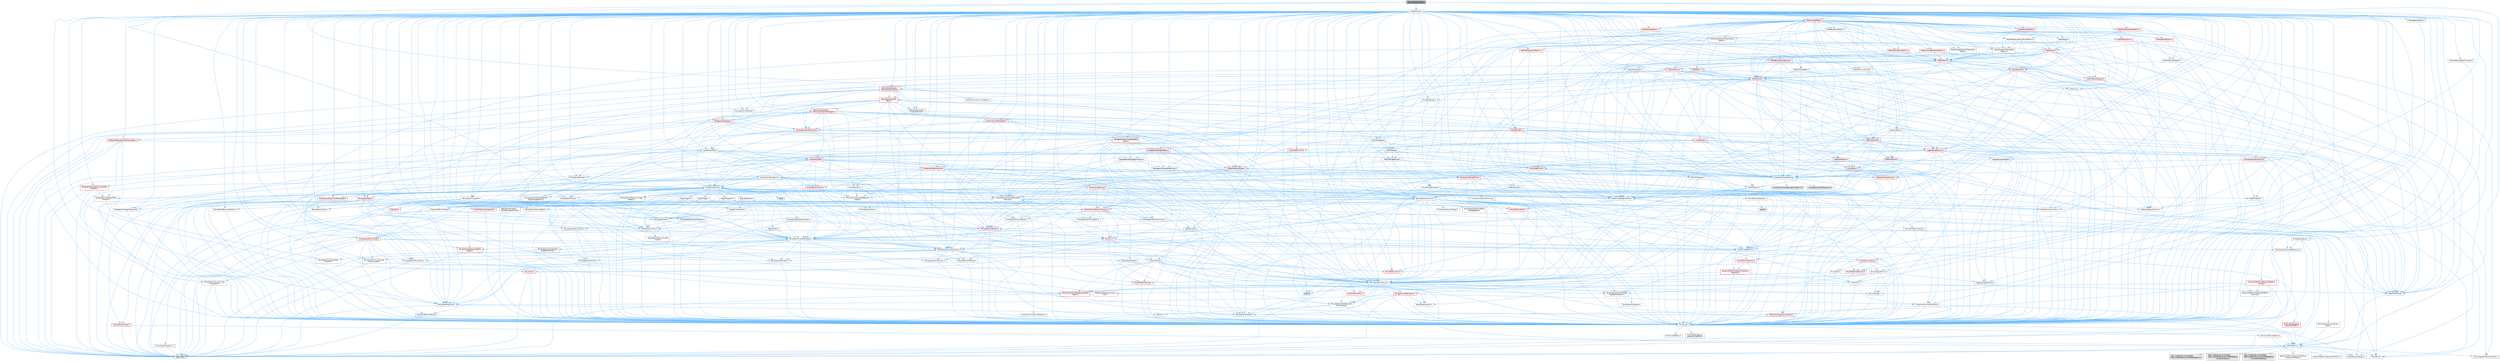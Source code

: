 digraph "ArchiveFindCulprit.h"
{
 // INTERACTIVE_SVG=YES
 // LATEX_PDF_SIZE
  bgcolor="transparent";
  edge [fontname=Helvetica,fontsize=10,labelfontname=Helvetica,labelfontsize=10];
  node [fontname=Helvetica,fontsize=10,shape=box,height=0.2,width=0.4];
  Node1 [id="Node000001",label="ArchiveFindCulprit.h",height=0.2,width=0.4,color="gray40", fillcolor="grey60", style="filled", fontcolor="black",tooltip=" "];
  Node1 -> Node2 [id="edge1_Node000001_Node000002",color="steelblue1",style="solid",tooltip=" "];
  Node2 [id="Node000002",label="Containers/Array.h",height=0.2,width=0.4,color="grey40", fillcolor="white", style="filled",URL="$df/dd0/Array_8h.html",tooltip=" "];
  Node2 -> Node3 [id="edge2_Node000002_Node000003",color="steelblue1",style="solid",tooltip=" "];
  Node3 [id="Node000003",label="CoreTypes.h",height=0.2,width=0.4,color="grey40", fillcolor="white", style="filled",URL="$dc/dec/CoreTypes_8h.html",tooltip=" "];
  Node3 -> Node4 [id="edge3_Node000003_Node000004",color="steelblue1",style="solid",tooltip=" "];
  Node4 [id="Node000004",label="HAL/Platform.h",height=0.2,width=0.4,color="grey40", fillcolor="white", style="filled",URL="$d9/dd0/Platform_8h.html",tooltip=" "];
  Node4 -> Node5 [id="edge4_Node000004_Node000005",color="steelblue1",style="solid",tooltip=" "];
  Node5 [id="Node000005",label="Misc/Build.h",height=0.2,width=0.4,color="grey40", fillcolor="white", style="filled",URL="$d3/dbb/Build_8h.html",tooltip=" "];
  Node4 -> Node6 [id="edge5_Node000004_Node000006",color="steelblue1",style="solid",tooltip=" "];
  Node6 [id="Node000006",label="Misc/LargeWorldCoordinates.h",height=0.2,width=0.4,color="grey40", fillcolor="white", style="filled",URL="$d2/dcb/LargeWorldCoordinates_8h.html",tooltip=" "];
  Node4 -> Node7 [id="edge6_Node000004_Node000007",color="steelblue1",style="solid",tooltip=" "];
  Node7 [id="Node000007",label="type_traits",height=0.2,width=0.4,color="grey60", fillcolor="#E0E0E0", style="filled",tooltip=" "];
  Node4 -> Node8 [id="edge7_Node000004_Node000008",color="steelblue1",style="solid",tooltip=" "];
  Node8 [id="Node000008",label="PreprocessorHelpers.h",height=0.2,width=0.4,color="grey40", fillcolor="white", style="filled",URL="$db/ddb/PreprocessorHelpers_8h.html",tooltip=" "];
  Node4 -> Node9 [id="edge8_Node000004_Node000009",color="steelblue1",style="solid",tooltip=" "];
  Node9 [id="Node000009",label="UBT_COMPILED_PLATFORM\l/UBT_COMPILED_PLATFORMPlatform\lCompilerPreSetup.h",height=0.2,width=0.4,color="grey60", fillcolor="#E0E0E0", style="filled",tooltip=" "];
  Node4 -> Node10 [id="edge9_Node000004_Node000010",color="steelblue1",style="solid",tooltip=" "];
  Node10 [id="Node000010",label="GenericPlatform/GenericPlatform\lCompilerPreSetup.h",height=0.2,width=0.4,color="grey40", fillcolor="white", style="filled",URL="$d9/dc8/GenericPlatformCompilerPreSetup_8h.html",tooltip=" "];
  Node4 -> Node11 [id="edge10_Node000004_Node000011",color="steelblue1",style="solid",tooltip=" "];
  Node11 [id="Node000011",label="GenericPlatform/GenericPlatform.h",height=0.2,width=0.4,color="grey40", fillcolor="white", style="filled",URL="$d6/d84/GenericPlatform_8h.html",tooltip=" "];
  Node4 -> Node12 [id="edge11_Node000004_Node000012",color="steelblue1",style="solid",tooltip=" "];
  Node12 [id="Node000012",label="UBT_COMPILED_PLATFORM\l/UBT_COMPILED_PLATFORMPlatform.h",height=0.2,width=0.4,color="grey60", fillcolor="#E0E0E0", style="filled",tooltip=" "];
  Node4 -> Node13 [id="edge12_Node000004_Node000013",color="steelblue1",style="solid",tooltip=" "];
  Node13 [id="Node000013",label="UBT_COMPILED_PLATFORM\l/UBT_COMPILED_PLATFORMPlatform\lCompilerSetup.h",height=0.2,width=0.4,color="grey60", fillcolor="#E0E0E0", style="filled",tooltip=" "];
  Node3 -> Node14 [id="edge13_Node000003_Node000014",color="steelblue1",style="solid",tooltip=" "];
  Node14 [id="Node000014",label="ProfilingDebugging\l/UMemoryDefines.h",height=0.2,width=0.4,color="grey40", fillcolor="white", style="filled",URL="$d2/da2/UMemoryDefines_8h.html",tooltip=" "];
  Node3 -> Node15 [id="edge14_Node000003_Node000015",color="steelblue1",style="solid",tooltip=" "];
  Node15 [id="Node000015",label="Misc/CoreMiscDefines.h",height=0.2,width=0.4,color="grey40", fillcolor="white", style="filled",URL="$da/d38/CoreMiscDefines_8h.html",tooltip=" "];
  Node15 -> Node4 [id="edge15_Node000015_Node000004",color="steelblue1",style="solid",tooltip=" "];
  Node15 -> Node8 [id="edge16_Node000015_Node000008",color="steelblue1",style="solid",tooltip=" "];
  Node3 -> Node16 [id="edge17_Node000003_Node000016",color="steelblue1",style="solid",tooltip=" "];
  Node16 [id="Node000016",label="Misc/CoreDefines.h",height=0.2,width=0.4,color="grey40", fillcolor="white", style="filled",URL="$d3/dd2/CoreDefines_8h.html",tooltip=" "];
  Node2 -> Node17 [id="edge18_Node000002_Node000017",color="steelblue1",style="solid",tooltip=" "];
  Node17 [id="Node000017",label="Misc/AssertionMacros.h",height=0.2,width=0.4,color="grey40", fillcolor="white", style="filled",URL="$d0/dfa/AssertionMacros_8h.html",tooltip=" "];
  Node17 -> Node3 [id="edge19_Node000017_Node000003",color="steelblue1",style="solid",tooltip=" "];
  Node17 -> Node4 [id="edge20_Node000017_Node000004",color="steelblue1",style="solid",tooltip=" "];
  Node17 -> Node18 [id="edge21_Node000017_Node000018",color="steelblue1",style="solid",tooltip=" "];
  Node18 [id="Node000018",label="HAL/PlatformMisc.h",height=0.2,width=0.4,color="red", fillcolor="#FFF0F0", style="filled",URL="$d0/df5/PlatformMisc_8h.html",tooltip=" "];
  Node18 -> Node3 [id="edge22_Node000018_Node000003",color="steelblue1",style="solid",tooltip=" "];
  Node17 -> Node8 [id="edge23_Node000017_Node000008",color="steelblue1",style="solid",tooltip=" "];
  Node17 -> Node54 [id="edge24_Node000017_Node000054",color="steelblue1",style="solid",tooltip=" "];
  Node54 [id="Node000054",label="Templates/EnableIf.h",height=0.2,width=0.4,color="grey40", fillcolor="white", style="filled",URL="$d7/d60/EnableIf_8h.html",tooltip=" "];
  Node54 -> Node3 [id="edge25_Node000054_Node000003",color="steelblue1",style="solid",tooltip=" "];
  Node17 -> Node55 [id="edge26_Node000017_Node000055",color="steelblue1",style="solid",tooltip=" "];
  Node55 [id="Node000055",label="Templates/IsArrayOrRefOf\lTypeByPredicate.h",height=0.2,width=0.4,color="grey40", fillcolor="white", style="filled",URL="$d6/da1/IsArrayOrRefOfTypeByPredicate_8h.html",tooltip=" "];
  Node55 -> Node3 [id="edge27_Node000055_Node000003",color="steelblue1",style="solid",tooltip=" "];
  Node17 -> Node56 [id="edge28_Node000017_Node000056",color="steelblue1",style="solid",tooltip=" "];
  Node56 [id="Node000056",label="Templates/IsValidVariadic\lFunctionArg.h",height=0.2,width=0.4,color="grey40", fillcolor="white", style="filled",URL="$d0/dc8/IsValidVariadicFunctionArg_8h.html",tooltip=" "];
  Node56 -> Node3 [id="edge29_Node000056_Node000003",color="steelblue1",style="solid",tooltip=" "];
  Node56 -> Node57 [id="edge30_Node000056_Node000057",color="steelblue1",style="solid",tooltip=" "];
  Node57 [id="Node000057",label="IsEnum.h",height=0.2,width=0.4,color="grey40", fillcolor="white", style="filled",URL="$d4/de5/IsEnum_8h.html",tooltip=" "];
  Node56 -> Node7 [id="edge31_Node000056_Node000007",color="steelblue1",style="solid",tooltip=" "];
  Node17 -> Node58 [id="edge32_Node000017_Node000058",color="steelblue1",style="solid",tooltip=" "];
  Node58 [id="Node000058",label="Traits/IsCharEncodingCompatible\lWith.h",height=0.2,width=0.4,color="red", fillcolor="#FFF0F0", style="filled",URL="$df/dd1/IsCharEncodingCompatibleWith_8h.html",tooltip=" "];
  Node58 -> Node7 [id="edge33_Node000058_Node000007",color="steelblue1",style="solid",tooltip=" "];
  Node17 -> Node60 [id="edge34_Node000017_Node000060",color="steelblue1",style="solid",tooltip=" "];
  Node60 [id="Node000060",label="Misc/VarArgs.h",height=0.2,width=0.4,color="grey40", fillcolor="white", style="filled",URL="$d5/d6f/VarArgs_8h.html",tooltip=" "];
  Node60 -> Node3 [id="edge35_Node000060_Node000003",color="steelblue1",style="solid",tooltip=" "];
  Node17 -> Node61 [id="edge36_Node000017_Node000061",color="steelblue1",style="solid",tooltip=" "];
  Node61 [id="Node000061",label="String/FormatStringSan.h",height=0.2,width=0.4,color="red", fillcolor="#FFF0F0", style="filled",URL="$d3/d8b/FormatStringSan_8h.html",tooltip=" "];
  Node61 -> Node7 [id="edge37_Node000061_Node000007",color="steelblue1",style="solid",tooltip=" "];
  Node61 -> Node3 [id="edge38_Node000061_Node000003",color="steelblue1",style="solid",tooltip=" "];
  Node61 -> Node62 [id="edge39_Node000061_Node000062",color="steelblue1",style="solid",tooltip=" "];
  Node62 [id="Node000062",label="Templates/Requires.h",height=0.2,width=0.4,color="grey40", fillcolor="white", style="filled",URL="$dc/d96/Requires_8h.html",tooltip=" "];
  Node62 -> Node54 [id="edge40_Node000062_Node000054",color="steelblue1",style="solid",tooltip=" "];
  Node62 -> Node7 [id="edge41_Node000062_Node000007",color="steelblue1",style="solid",tooltip=" "];
  Node61 -> Node63 [id="edge42_Node000061_Node000063",color="steelblue1",style="solid",tooltip=" "];
  Node63 [id="Node000063",label="Templates/Identity.h",height=0.2,width=0.4,color="grey40", fillcolor="white", style="filled",URL="$d0/dd5/Identity_8h.html",tooltip=" "];
  Node61 -> Node56 [id="edge43_Node000061_Node000056",color="steelblue1",style="solid",tooltip=" "];
  Node61 -> Node26 [id="edge44_Node000061_Node000026",color="steelblue1",style="solid",tooltip=" "];
  Node26 [id="Node000026",label="Containers/ContainersFwd.h",height=0.2,width=0.4,color="grey40", fillcolor="white", style="filled",URL="$d4/d0a/ContainersFwd_8h.html",tooltip=" "];
  Node26 -> Node4 [id="edge45_Node000026_Node000004",color="steelblue1",style="solid",tooltip=" "];
  Node26 -> Node3 [id="edge46_Node000026_Node000003",color="steelblue1",style="solid",tooltip=" "];
  Node26 -> Node23 [id="edge47_Node000026_Node000023",color="steelblue1",style="solid",tooltip=" "];
  Node23 [id="Node000023",label="Traits/IsContiguousContainer.h",height=0.2,width=0.4,color="red", fillcolor="#FFF0F0", style="filled",URL="$d5/d3c/IsContiguousContainer_8h.html",tooltip=" "];
  Node23 -> Node3 [id="edge48_Node000023_Node000003",color="steelblue1",style="solid",tooltip=" "];
  Node17 -> Node67 [id="edge49_Node000017_Node000067",color="steelblue1",style="solid",tooltip=" "];
  Node67 [id="Node000067",label="atomic",height=0.2,width=0.4,color="grey60", fillcolor="#E0E0E0", style="filled",tooltip=" "];
  Node2 -> Node68 [id="edge50_Node000002_Node000068",color="steelblue1",style="solid",tooltip=" "];
  Node68 [id="Node000068",label="Misc/IntrusiveUnsetOptional\lState.h",height=0.2,width=0.4,color="grey40", fillcolor="white", style="filled",URL="$d2/d0a/IntrusiveUnsetOptionalState_8h.html",tooltip=" "];
  Node68 -> Node69 [id="edge51_Node000068_Node000069",color="steelblue1",style="solid",tooltip=" "];
  Node69 [id="Node000069",label="Misc/OptionalFwd.h",height=0.2,width=0.4,color="grey40", fillcolor="white", style="filled",URL="$dc/d50/OptionalFwd_8h.html",tooltip=" "];
  Node2 -> Node70 [id="edge52_Node000002_Node000070",color="steelblue1",style="solid",tooltip=" "];
  Node70 [id="Node000070",label="Misc/ReverseIterate.h",height=0.2,width=0.4,color="grey40", fillcolor="white", style="filled",URL="$db/de3/ReverseIterate_8h.html",tooltip=" "];
  Node70 -> Node4 [id="edge53_Node000070_Node000004",color="steelblue1",style="solid",tooltip=" "];
  Node70 -> Node71 [id="edge54_Node000070_Node000071",color="steelblue1",style="solid",tooltip=" "];
  Node71 [id="Node000071",label="iterator",height=0.2,width=0.4,color="grey60", fillcolor="#E0E0E0", style="filled",tooltip=" "];
  Node2 -> Node72 [id="edge55_Node000002_Node000072",color="steelblue1",style="solid",tooltip=" "];
  Node72 [id="Node000072",label="HAL/UnrealMemory.h",height=0.2,width=0.4,color="grey40", fillcolor="white", style="filled",URL="$d9/d96/UnrealMemory_8h.html",tooltip=" "];
  Node72 -> Node3 [id="edge56_Node000072_Node000003",color="steelblue1",style="solid",tooltip=" "];
  Node72 -> Node73 [id="edge57_Node000072_Node000073",color="steelblue1",style="solid",tooltip=" "];
  Node73 [id="Node000073",label="GenericPlatform/GenericPlatform\lMemory.h",height=0.2,width=0.4,color="red", fillcolor="#FFF0F0", style="filled",URL="$dd/d22/GenericPlatformMemory_8h.html",tooltip=" "];
  Node73 -> Node25 [id="edge58_Node000073_Node000025",color="steelblue1",style="solid",tooltip=" "];
  Node25 [id="Node000025",label="CoreFwd.h",height=0.2,width=0.4,color="grey40", fillcolor="white", style="filled",URL="$d1/d1e/CoreFwd_8h.html",tooltip=" "];
  Node25 -> Node3 [id="edge59_Node000025_Node000003",color="steelblue1",style="solid",tooltip=" "];
  Node25 -> Node26 [id="edge60_Node000025_Node000026",color="steelblue1",style="solid",tooltip=" "];
  Node25 -> Node27 [id="edge61_Node000025_Node000027",color="steelblue1",style="solid",tooltip=" "];
  Node27 [id="Node000027",label="Math/MathFwd.h",height=0.2,width=0.4,color="grey40", fillcolor="white", style="filled",URL="$d2/d10/MathFwd_8h.html",tooltip=" "];
  Node27 -> Node4 [id="edge62_Node000027_Node000004",color="steelblue1",style="solid",tooltip=" "];
  Node25 -> Node28 [id="edge63_Node000025_Node000028",color="steelblue1",style="solid",tooltip=" "];
  Node28 [id="Node000028",label="UObject/UObjectHierarchy\lFwd.h",height=0.2,width=0.4,color="grey40", fillcolor="white", style="filled",URL="$d3/d13/UObjectHierarchyFwd_8h.html",tooltip=" "];
  Node73 -> Node3 [id="edge64_Node000073_Node000003",color="steelblue1",style="solid",tooltip=" "];
  Node73 -> Node74 [id="edge65_Node000073_Node000074",color="steelblue1",style="solid",tooltip=" "];
  Node74 [id="Node000074",label="HAL/PlatformString.h",height=0.2,width=0.4,color="red", fillcolor="#FFF0F0", style="filled",URL="$db/db5/PlatformString_8h.html",tooltip=" "];
  Node74 -> Node3 [id="edge66_Node000074_Node000003",color="steelblue1",style="solid",tooltip=" "];
  Node72 -> Node76 [id="edge67_Node000072_Node000076",color="steelblue1",style="solid",tooltip=" "];
  Node76 [id="Node000076",label="HAL/MemoryBase.h",height=0.2,width=0.4,color="red", fillcolor="#FFF0F0", style="filled",URL="$d6/d9f/MemoryBase_8h.html",tooltip=" "];
  Node76 -> Node3 [id="edge68_Node000076_Node000003",color="steelblue1",style="solid",tooltip=" "];
  Node76 -> Node47 [id="edge69_Node000076_Node000047",color="steelblue1",style="solid",tooltip=" "];
  Node47 [id="Node000047",label="HAL/PlatformAtomics.h",height=0.2,width=0.4,color="red", fillcolor="#FFF0F0", style="filled",URL="$d3/d36/PlatformAtomics_8h.html",tooltip=" "];
  Node47 -> Node3 [id="edge70_Node000047_Node000003",color="steelblue1",style="solid",tooltip=" "];
  Node76 -> Node30 [id="edge71_Node000076_Node000030",color="steelblue1",style="solid",tooltip=" "];
  Node30 [id="Node000030",label="HAL/PlatformCrt.h",height=0.2,width=0.4,color="red", fillcolor="#FFF0F0", style="filled",URL="$d8/d75/PlatformCrt_8h.html",tooltip=" "];
  Node76 -> Node77 [id="edge72_Node000076_Node000077",color="steelblue1",style="solid",tooltip=" "];
  Node77 [id="Node000077",label="Misc/Exec.h",height=0.2,width=0.4,color="grey40", fillcolor="white", style="filled",URL="$de/ddb/Exec_8h.html",tooltip=" "];
  Node77 -> Node3 [id="edge73_Node000077_Node000003",color="steelblue1",style="solid",tooltip=" "];
  Node77 -> Node17 [id="edge74_Node000077_Node000017",color="steelblue1",style="solid",tooltip=" "];
  Node76 -> Node78 [id="edge75_Node000076_Node000078",color="steelblue1",style="solid",tooltip=" "];
  Node78 [id="Node000078",label="Misc/OutputDevice.h",height=0.2,width=0.4,color="grey40", fillcolor="white", style="filled",URL="$d7/d32/OutputDevice_8h.html",tooltip=" "];
  Node78 -> Node25 [id="edge76_Node000078_Node000025",color="steelblue1",style="solid",tooltip=" "];
  Node78 -> Node3 [id="edge77_Node000078_Node000003",color="steelblue1",style="solid",tooltip=" "];
  Node78 -> Node79 [id="edge78_Node000078_Node000079",color="steelblue1",style="solid",tooltip=" "];
  Node79 [id="Node000079",label="Logging/LogVerbosity.h",height=0.2,width=0.4,color="grey40", fillcolor="white", style="filled",URL="$d2/d8f/LogVerbosity_8h.html",tooltip=" "];
  Node79 -> Node3 [id="edge79_Node000079_Node000003",color="steelblue1",style="solid",tooltip=" "];
  Node78 -> Node60 [id="edge80_Node000078_Node000060",color="steelblue1",style="solid",tooltip=" "];
  Node78 -> Node55 [id="edge81_Node000078_Node000055",color="steelblue1",style="solid",tooltip=" "];
  Node78 -> Node56 [id="edge82_Node000078_Node000056",color="steelblue1",style="solid",tooltip=" "];
  Node78 -> Node58 [id="edge83_Node000078_Node000058",color="steelblue1",style="solid",tooltip=" "];
  Node72 -> Node89 [id="edge84_Node000072_Node000089",color="steelblue1",style="solid",tooltip=" "];
  Node89 [id="Node000089",label="HAL/PlatformMemory.h",height=0.2,width=0.4,color="red", fillcolor="#FFF0F0", style="filled",URL="$de/d68/PlatformMemory_8h.html",tooltip=" "];
  Node89 -> Node3 [id="edge85_Node000089_Node000003",color="steelblue1",style="solid",tooltip=" "];
  Node89 -> Node73 [id="edge86_Node000089_Node000073",color="steelblue1",style="solid",tooltip=" "];
  Node72 -> Node91 [id="edge87_Node000072_Node000091",color="steelblue1",style="solid",tooltip=" "];
  Node91 [id="Node000091",label="ProfilingDebugging\l/MemoryTrace.h",height=0.2,width=0.4,color="red", fillcolor="#FFF0F0", style="filled",URL="$da/dd7/MemoryTrace_8h.html",tooltip=" "];
  Node91 -> Node4 [id="edge88_Node000091_Node000004",color="steelblue1",style="solid",tooltip=" "];
  Node72 -> Node92 [id="edge89_Node000072_Node000092",color="steelblue1",style="solid",tooltip=" "];
  Node92 [id="Node000092",label="Templates/IsPointer.h",height=0.2,width=0.4,color="grey40", fillcolor="white", style="filled",URL="$d7/d05/IsPointer_8h.html",tooltip=" "];
  Node92 -> Node3 [id="edge90_Node000092_Node000003",color="steelblue1",style="solid",tooltip=" "];
  Node2 -> Node93 [id="edge91_Node000002_Node000093",color="steelblue1",style="solid",tooltip=" "];
  Node93 [id="Node000093",label="Templates/UnrealTypeTraits.h",height=0.2,width=0.4,color="grey40", fillcolor="white", style="filled",URL="$d2/d2d/UnrealTypeTraits_8h.html",tooltip=" "];
  Node93 -> Node3 [id="edge92_Node000093_Node000003",color="steelblue1",style="solid",tooltip=" "];
  Node93 -> Node92 [id="edge93_Node000093_Node000092",color="steelblue1",style="solid",tooltip=" "];
  Node93 -> Node17 [id="edge94_Node000093_Node000017",color="steelblue1",style="solid",tooltip=" "];
  Node93 -> Node85 [id="edge95_Node000093_Node000085",color="steelblue1",style="solid",tooltip=" "];
  Node85 [id="Node000085",label="Templates/AndOrNot.h",height=0.2,width=0.4,color="grey40", fillcolor="white", style="filled",URL="$db/d0a/AndOrNot_8h.html",tooltip=" "];
  Node85 -> Node3 [id="edge96_Node000085_Node000003",color="steelblue1",style="solid",tooltip=" "];
  Node93 -> Node54 [id="edge97_Node000093_Node000054",color="steelblue1",style="solid",tooltip=" "];
  Node93 -> Node94 [id="edge98_Node000093_Node000094",color="steelblue1",style="solid",tooltip=" "];
  Node94 [id="Node000094",label="Templates/IsArithmetic.h",height=0.2,width=0.4,color="grey40", fillcolor="white", style="filled",URL="$d2/d5d/IsArithmetic_8h.html",tooltip=" "];
  Node94 -> Node3 [id="edge99_Node000094_Node000003",color="steelblue1",style="solid",tooltip=" "];
  Node93 -> Node57 [id="edge100_Node000093_Node000057",color="steelblue1",style="solid",tooltip=" "];
  Node93 -> Node95 [id="edge101_Node000093_Node000095",color="steelblue1",style="solid",tooltip=" "];
  Node95 [id="Node000095",label="Templates/Models.h",height=0.2,width=0.4,color="grey40", fillcolor="white", style="filled",URL="$d3/d0c/Models_8h.html",tooltip=" "];
  Node95 -> Node63 [id="edge102_Node000095_Node000063",color="steelblue1",style="solid",tooltip=" "];
  Node93 -> Node96 [id="edge103_Node000093_Node000096",color="steelblue1",style="solid",tooltip=" "];
  Node96 [id="Node000096",label="Templates/IsPODType.h",height=0.2,width=0.4,color="grey40", fillcolor="white", style="filled",URL="$d7/db1/IsPODType_8h.html",tooltip=" "];
  Node96 -> Node3 [id="edge104_Node000096_Node000003",color="steelblue1",style="solid",tooltip=" "];
  Node93 -> Node97 [id="edge105_Node000093_Node000097",color="steelblue1",style="solid",tooltip=" "];
  Node97 [id="Node000097",label="Templates/IsUECoreType.h",height=0.2,width=0.4,color="grey40", fillcolor="white", style="filled",URL="$d1/db8/IsUECoreType_8h.html",tooltip=" "];
  Node97 -> Node3 [id="edge106_Node000097_Node000003",color="steelblue1",style="solid",tooltip=" "];
  Node97 -> Node7 [id="edge107_Node000097_Node000007",color="steelblue1",style="solid",tooltip=" "];
  Node93 -> Node86 [id="edge108_Node000093_Node000086",color="steelblue1",style="solid",tooltip=" "];
  Node86 [id="Node000086",label="Templates/IsTriviallyCopy\lConstructible.h",height=0.2,width=0.4,color="grey40", fillcolor="white", style="filled",URL="$d3/d78/IsTriviallyCopyConstructible_8h.html",tooltip=" "];
  Node86 -> Node3 [id="edge109_Node000086_Node000003",color="steelblue1",style="solid",tooltip=" "];
  Node86 -> Node7 [id="edge110_Node000086_Node000007",color="steelblue1",style="solid",tooltip=" "];
  Node2 -> Node98 [id="edge111_Node000002_Node000098",color="steelblue1",style="solid",tooltip=" "];
  Node98 [id="Node000098",label="Templates/UnrealTemplate.h",height=0.2,width=0.4,color="grey40", fillcolor="white", style="filled",URL="$d4/d24/UnrealTemplate_8h.html",tooltip=" "];
  Node98 -> Node3 [id="edge112_Node000098_Node000003",color="steelblue1",style="solid",tooltip=" "];
  Node98 -> Node92 [id="edge113_Node000098_Node000092",color="steelblue1",style="solid",tooltip=" "];
  Node98 -> Node72 [id="edge114_Node000098_Node000072",color="steelblue1",style="solid",tooltip=" "];
  Node98 -> Node99 [id="edge115_Node000098_Node000099",color="steelblue1",style="solid",tooltip=" "];
  Node99 [id="Node000099",label="Templates/CopyQualifiers\lAndRefsFromTo.h",height=0.2,width=0.4,color="grey40", fillcolor="white", style="filled",URL="$d3/db3/CopyQualifiersAndRefsFromTo_8h.html",tooltip=" "];
  Node99 -> Node100 [id="edge116_Node000099_Node000100",color="steelblue1",style="solid",tooltip=" "];
  Node100 [id="Node000100",label="Templates/CopyQualifiers\lFromTo.h",height=0.2,width=0.4,color="grey40", fillcolor="white", style="filled",URL="$d5/db4/CopyQualifiersFromTo_8h.html",tooltip=" "];
  Node98 -> Node93 [id="edge117_Node000098_Node000093",color="steelblue1",style="solid",tooltip=" "];
  Node98 -> Node101 [id="edge118_Node000098_Node000101",color="steelblue1",style="solid",tooltip=" "];
  Node101 [id="Node000101",label="Templates/RemoveReference.h",height=0.2,width=0.4,color="grey40", fillcolor="white", style="filled",URL="$da/dbe/RemoveReference_8h.html",tooltip=" "];
  Node101 -> Node3 [id="edge119_Node000101_Node000003",color="steelblue1",style="solid",tooltip=" "];
  Node98 -> Node62 [id="edge120_Node000098_Node000062",color="steelblue1",style="solid",tooltip=" "];
  Node98 -> Node102 [id="edge121_Node000098_Node000102",color="steelblue1",style="solid",tooltip=" "];
  Node102 [id="Node000102",label="Templates/TypeCompatible\lBytes.h",height=0.2,width=0.4,color="red", fillcolor="#FFF0F0", style="filled",URL="$df/d0a/TypeCompatibleBytes_8h.html",tooltip=" "];
  Node102 -> Node3 [id="edge122_Node000102_Node000003",color="steelblue1",style="solid",tooltip=" "];
  Node102 -> Node7 [id="edge123_Node000102_Node000007",color="steelblue1",style="solid",tooltip=" "];
  Node98 -> Node63 [id="edge124_Node000098_Node000063",color="steelblue1",style="solid",tooltip=" "];
  Node98 -> Node23 [id="edge125_Node000098_Node000023",color="steelblue1",style="solid",tooltip=" "];
  Node98 -> Node103 [id="edge126_Node000098_Node000103",color="steelblue1",style="solid",tooltip=" "];
  Node103 [id="Node000103",label="Traits/UseBitwiseSwap.h",height=0.2,width=0.4,color="grey40", fillcolor="white", style="filled",URL="$db/df3/UseBitwiseSwap_8h.html",tooltip=" "];
  Node103 -> Node3 [id="edge127_Node000103_Node000003",color="steelblue1",style="solid",tooltip=" "];
  Node103 -> Node7 [id="edge128_Node000103_Node000007",color="steelblue1",style="solid",tooltip=" "];
  Node98 -> Node7 [id="edge129_Node000098_Node000007",color="steelblue1",style="solid",tooltip=" "];
  Node2 -> Node104 [id="edge130_Node000002_Node000104",color="steelblue1",style="solid",tooltip=" "];
  Node104 [id="Node000104",label="Containers/AllowShrinking.h",height=0.2,width=0.4,color="grey40", fillcolor="white", style="filled",URL="$d7/d1a/AllowShrinking_8h.html",tooltip=" "];
  Node104 -> Node3 [id="edge131_Node000104_Node000003",color="steelblue1",style="solid",tooltip=" "];
  Node2 -> Node105 [id="edge132_Node000002_Node000105",color="steelblue1",style="solid",tooltip=" "];
  Node105 [id="Node000105",label="Containers/ContainerAllocation\lPolicies.h",height=0.2,width=0.4,color="grey40", fillcolor="white", style="filled",URL="$d7/dff/ContainerAllocationPolicies_8h.html",tooltip=" "];
  Node105 -> Node3 [id="edge133_Node000105_Node000003",color="steelblue1",style="solid",tooltip=" "];
  Node105 -> Node106 [id="edge134_Node000105_Node000106",color="steelblue1",style="solid",tooltip=" "];
  Node106 [id="Node000106",label="Containers/ContainerHelpers.h",height=0.2,width=0.4,color="grey40", fillcolor="white", style="filled",URL="$d7/d33/ContainerHelpers_8h.html",tooltip=" "];
  Node106 -> Node3 [id="edge135_Node000106_Node000003",color="steelblue1",style="solid",tooltip=" "];
  Node105 -> Node105 [id="edge136_Node000105_Node000105",color="steelblue1",style="solid",tooltip=" "];
  Node105 -> Node107 [id="edge137_Node000105_Node000107",color="steelblue1",style="solid",tooltip=" "];
  Node107 [id="Node000107",label="HAL/PlatformMath.h",height=0.2,width=0.4,color="red", fillcolor="#FFF0F0", style="filled",URL="$dc/d53/PlatformMath_8h.html",tooltip=" "];
  Node107 -> Node3 [id="edge138_Node000107_Node000003",color="steelblue1",style="solid",tooltip=" "];
  Node105 -> Node72 [id="edge139_Node000105_Node000072",color="steelblue1",style="solid",tooltip=" "];
  Node105 -> Node40 [id="edge140_Node000105_Node000040",color="steelblue1",style="solid",tooltip=" "];
  Node40 [id="Node000040",label="Math/NumericLimits.h",height=0.2,width=0.4,color="grey40", fillcolor="white", style="filled",URL="$df/d1b/NumericLimits_8h.html",tooltip=" "];
  Node40 -> Node3 [id="edge141_Node000040_Node000003",color="steelblue1",style="solid",tooltip=" "];
  Node105 -> Node17 [id="edge142_Node000105_Node000017",color="steelblue1",style="solid",tooltip=" "];
  Node105 -> Node115 [id="edge143_Node000105_Node000115",color="steelblue1",style="solid",tooltip=" "];
  Node115 [id="Node000115",label="Templates/IsPolymorphic.h",height=0.2,width=0.4,color="grey40", fillcolor="white", style="filled",URL="$dc/d20/IsPolymorphic_8h.html",tooltip=" "];
  Node105 -> Node116 [id="edge144_Node000105_Node000116",color="steelblue1",style="solid",tooltip=" "];
  Node116 [id="Node000116",label="Templates/MemoryOps.h",height=0.2,width=0.4,color="red", fillcolor="#FFF0F0", style="filled",URL="$db/dea/MemoryOps_8h.html",tooltip=" "];
  Node116 -> Node3 [id="edge145_Node000116_Node000003",color="steelblue1",style="solid",tooltip=" "];
  Node116 -> Node72 [id="edge146_Node000116_Node000072",color="steelblue1",style="solid",tooltip=" "];
  Node116 -> Node87 [id="edge147_Node000116_Node000087",color="steelblue1",style="solid",tooltip=" "];
  Node87 [id="Node000087",label="Templates/IsTriviallyCopy\lAssignable.h",height=0.2,width=0.4,color="grey40", fillcolor="white", style="filled",URL="$d2/df2/IsTriviallyCopyAssignable_8h.html",tooltip=" "];
  Node87 -> Node3 [id="edge148_Node000087_Node000003",color="steelblue1",style="solid",tooltip=" "];
  Node87 -> Node7 [id="edge149_Node000087_Node000007",color="steelblue1",style="solid",tooltip=" "];
  Node116 -> Node86 [id="edge150_Node000116_Node000086",color="steelblue1",style="solid",tooltip=" "];
  Node116 -> Node62 [id="edge151_Node000116_Node000062",color="steelblue1",style="solid",tooltip=" "];
  Node116 -> Node93 [id="edge152_Node000116_Node000093",color="steelblue1",style="solid",tooltip=" "];
  Node116 -> Node103 [id="edge153_Node000116_Node000103",color="steelblue1",style="solid",tooltip=" "];
  Node116 -> Node7 [id="edge154_Node000116_Node000007",color="steelblue1",style="solid",tooltip=" "];
  Node105 -> Node102 [id="edge155_Node000105_Node000102",color="steelblue1",style="solid",tooltip=" "];
  Node105 -> Node7 [id="edge156_Node000105_Node000007",color="steelblue1",style="solid",tooltip=" "];
  Node2 -> Node117 [id="edge157_Node000002_Node000117",color="steelblue1",style="solid",tooltip=" "];
  Node117 [id="Node000117",label="Containers/ContainerElement\lTypeCompatibility.h",height=0.2,width=0.4,color="grey40", fillcolor="white", style="filled",URL="$df/ddf/ContainerElementTypeCompatibility_8h.html",tooltip=" "];
  Node117 -> Node3 [id="edge158_Node000117_Node000003",color="steelblue1",style="solid",tooltip=" "];
  Node117 -> Node93 [id="edge159_Node000117_Node000093",color="steelblue1",style="solid",tooltip=" "];
  Node2 -> Node118 [id="edge160_Node000002_Node000118",color="steelblue1",style="solid",tooltip=" "];
  Node118 [id="Node000118",label="Serialization/Archive.h",height=0.2,width=0.4,color="grey40", fillcolor="white", style="filled",URL="$d7/d3b/Archive_8h.html",tooltip=" "];
  Node118 -> Node25 [id="edge161_Node000118_Node000025",color="steelblue1",style="solid",tooltip=" "];
  Node118 -> Node3 [id="edge162_Node000118_Node000003",color="steelblue1",style="solid",tooltip=" "];
  Node118 -> Node119 [id="edge163_Node000118_Node000119",color="steelblue1",style="solid",tooltip=" "];
  Node119 [id="Node000119",label="HAL/PlatformProperties.h",height=0.2,width=0.4,color="red", fillcolor="#FFF0F0", style="filled",URL="$d9/db0/PlatformProperties_8h.html",tooltip=" "];
  Node119 -> Node3 [id="edge164_Node000119_Node000003",color="steelblue1",style="solid",tooltip=" "];
  Node118 -> Node122 [id="edge165_Node000118_Node000122",color="steelblue1",style="solid",tooltip=" "];
  Node122 [id="Node000122",label="Internationalization\l/TextNamespaceFwd.h",height=0.2,width=0.4,color="grey40", fillcolor="white", style="filled",URL="$d8/d97/TextNamespaceFwd_8h.html",tooltip=" "];
  Node122 -> Node3 [id="edge166_Node000122_Node000003",color="steelblue1",style="solid",tooltip=" "];
  Node118 -> Node27 [id="edge167_Node000118_Node000027",color="steelblue1",style="solid",tooltip=" "];
  Node118 -> Node17 [id="edge168_Node000118_Node000017",color="steelblue1",style="solid",tooltip=" "];
  Node118 -> Node5 [id="edge169_Node000118_Node000005",color="steelblue1",style="solid",tooltip=" "];
  Node118 -> Node41 [id="edge170_Node000118_Node000041",color="steelblue1",style="solid",tooltip=" "];
  Node41 [id="Node000041",label="Misc/CompressionFlags.h",height=0.2,width=0.4,color="grey40", fillcolor="white", style="filled",URL="$d9/d76/CompressionFlags_8h.html",tooltip=" "];
  Node118 -> Node123 [id="edge171_Node000118_Node000123",color="steelblue1",style="solid",tooltip=" "];
  Node123 [id="Node000123",label="Misc/EngineVersionBase.h",height=0.2,width=0.4,color="grey40", fillcolor="white", style="filled",URL="$d5/d2b/EngineVersionBase_8h.html",tooltip=" "];
  Node123 -> Node3 [id="edge172_Node000123_Node000003",color="steelblue1",style="solid",tooltip=" "];
  Node118 -> Node60 [id="edge173_Node000118_Node000060",color="steelblue1",style="solid",tooltip=" "];
  Node118 -> Node124 [id="edge174_Node000118_Node000124",color="steelblue1",style="solid",tooltip=" "];
  Node124 [id="Node000124",label="Serialization/ArchiveCook\lData.h",height=0.2,width=0.4,color="grey40", fillcolor="white", style="filled",URL="$dc/db6/ArchiveCookData_8h.html",tooltip=" "];
  Node124 -> Node4 [id="edge175_Node000124_Node000004",color="steelblue1",style="solid",tooltip=" "];
  Node118 -> Node125 [id="edge176_Node000118_Node000125",color="steelblue1",style="solid",tooltip=" "];
  Node125 [id="Node000125",label="Serialization/ArchiveSave\lPackageData.h",height=0.2,width=0.4,color="grey40", fillcolor="white", style="filled",URL="$d1/d37/ArchiveSavePackageData_8h.html",tooltip=" "];
  Node118 -> Node54 [id="edge177_Node000118_Node000054",color="steelblue1",style="solid",tooltip=" "];
  Node118 -> Node55 [id="edge178_Node000118_Node000055",color="steelblue1",style="solid",tooltip=" "];
  Node118 -> Node126 [id="edge179_Node000118_Node000126",color="steelblue1",style="solid",tooltip=" "];
  Node126 [id="Node000126",label="Templates/IsEnumClass.h",height=0.2,width=0.4,color="grey40", fillcolor="white", style="filled",URL="$d7/d15/IsEnumClass_8h.html",tooltip=" "];
  Node126 -> Node3 [id="edge180_Node000126_Node000003",color="steelblue1",style="solid",tooltip=" "];
  Node126 -> Node85 [id="edge181_Node000126_Node000085",color="steelblue1",style="solid",tooltip=" "];
  Node118 -> Node112 [id="edge182_Node000118_Node000112",color="steelblue1",style="solid",tooltip=" "];
  Node112 [id="Node000112",label="Templates/IsSigned.h",height=0.2,width=0.4,color="grey40", fillcolor="white", style="filled",URL="$d8/dd8/IsSigned_8h.html",tooltip=" "];
  Node112 -> Node3 [id="edge183_Node000112_Node000003",color="steelblue1",style="solid",tooltip=" "];
  Node118 -> Node56 [id="edge184_Node000118_Node000056",color="steelblue1",style="solid",tooltip=" "];
  Node118 -> Node98 [id="edge185_Node000118_Node000098",color="steelblue1",style="solid",tooltip=" "];
  Node118 -> Node58 [id="edge186_Node000118_Node000058",color="steelblue1",style="solid",tooltip=" "];
  Node118 -> Node127 [id="edge187_Node000118_Node000127",color="steelblue1",style="solid",tooltip=" "];
  Node127 [id="Node000127",label="UObject/ObjectVersion.h",height=0.2,width=0.4,color="grey40", fillcolor="white", style="filled",URL="$da/d63/ObjectVersion_8h.html",tooltip=" "];
  Node127 -> Node3 [id="edge188_Node000127_Node000003",color="steelblue1",style="solid",tooltip=" "];
  Node2 -> Node128 [id="edge189_Node000002_Node000128",color="steelblue1",style="solid",tooltip=" "];
  Node128 [id="Node000128",label="Serialization/MemoryImage\lWriter.h",height=0.2,width=0.4,color="grey40", fillcolor="white", style="filled",URL="$d0/d08/MemoryImageWriter_8h.html",tooltip=" "];
  Node128 -> Node3 [id="edge190_Node000128_Node000003",color="steelblue1",style="solid",tooltip=" "];
  Node128 -> Node129 [id="edge191_Node000128_Node000129",color="steelblue1",style="solid",tooltip=" "];
  Node129 [id="Node000129",label="Serialization/MemoryLayout.h",height=0.2,width=0.4,color="red", fillcolor="#FFF0F0", style="filled",URL="$d7/d66/MemoryLayout_8h.html",tooltip=" "];
  Node129 -> Node132 [id="edge192_Node000129_Node000132",color="steelblue1",style="solid",tooltip=" "];
  Node132 [id="Node000132",label="Containers/EnumAsByte.h",height=0.2,width=0.4,color="grey40", fillcolor="white", style="filled",URL="$d6/d9a/EnumAsByte_8h.html",tooltip=" "];
  Node132 -> Node3 [id="edge193_Node000132_Node000003",color="steelblue1",style="solid",tooltip=" "];
  Node132 -> Node96 [id="edge194_Node000132_Node000096",color="steelblue1",style="solid",tooltip=" "];
  Node132 -> Node133 [id="edge195_Node000132_Node000133",color="steelblue1",style="solid",tooltip=" "];
  Node133 [id="Node000133",label="Templates/TypeHash.h",height=0.2,width=0.4,color="red", fillcolor="#FFF0F0", style="filled",URL="$d1/d62/TypeHash_8h.html",tooltip=" "];
  Node133 -> Node3 [id="edge196_Node000133_Node000003",color="steelblue1",style="solid",tooltip=" "];
  Node133 -> Node62 [id="edge197_Node000133_Node000062",color="steelblue1",style="solid",tooltip=" "];
  Node133 -> Node134 [id="edge198_Node000133_Node000134",color="steelblue1",style="solid",tooltip=" "];
  Node134 [id="Node000134",label="Misc/Crc.h",height=0.2,width=0.4,color="red", fillcolor="#FFF0F0", style="filled",URL="$d4/dd2/Crc_8h.html",tooltip=" "];
  Node134 -> Node3 [id="edge199_Node000134_Node000003",color="steelblue1",style="solid",tooltip=" "];
  Node134 -> Node74 [id="edge200_Node000134_Node000074",color="steelblue1",style="solid",tooltip=" "];
  Node134 -> Node17 [id="edge201_Node000134_Node000017",color="steelblue1",style="solid",tooltip=" "];
  Node134 -> Node135 [id="edge202_Node000134_Node000135",color="steelblue1",style="solid",tooltip=" "];
  Node135 [id="Node000135",label="Misc/CString.h",height=0.2,width=0.4,color="grey40", fillcolor="white", style="filled",URL="$d2/d49/CString_8h.html",tooltip=" "];
  Node135 -> Node3 [id="edge203_Node000135_Node000003",color="steelblue1",style="solid",tooltip=" "];
  Node135 -> Node30 [id="edge204_Node000135_Node000030",color="steelblue1",style="solid",tooltip=" "];
  Node135 -> Node74 [id="edge205_Node000135_Node000074",color="steelblue1",style="solid",tooltip=" "];
  Node135 -> Node17 [id="edge206_Node000135_Node000017",color="steelblue1",style="solid",tooltip=" "];
  Node135 -> Node136 [id="edge207_Node000135_Node000136",color="steelblue1",style="solid",tooltip=" "];
  Node136 [id="Node000136",label="Misc/Char.h",height=0.2,width=0.4,color="red", fillcolor="#FFF0F0", style="filled",URL="$d0/d58/Char_8h.html",tooltip=" "];
  Node136 -> Node3 [id="edge208_Node000136_Node000003",color="steelblue1",style="solid",tooltip=" "];
  Node136 -> Node7 [id="edge209_Node000136_Node000007",color="steelblue1",style="solid",tooltip=" "];
  Node135 -> Node60 [id="edge210_Node000135_Node000060",color="steelblue1",style="solid",tooltip=" "];
  Node135 -> Node55 [id="edge211_Node000135_Node000055",color="steelblue1",style="solid",tooltip=" "];
  Node135 -> Node56 [id="edge212_Node000135_Node000056",color="steelblue1",style="solid",tooltip=" "];
  Node135 -> Node58 [id="edge213_Node000135_Node000058",color="steelblue1",style="solid",tooltip=" "];
  Node134 -> Node136 [id="edge214_Node000134_Node000136",color="steelblue1",style="solid",tooltip=" "];
  Node134 -> Node93 [id="edge215_Node000134_Node000093",color="steelblue1",style="solid",tooltip=" "];
  Node133 -> Node7 [id="edge216_Node000133_Node000007",color="steelblue1",style="solid",tooltip=" "];
  Node129 -> Node72 [id="edge217_Node000129_Node000072",color="steelblue1",style="solid",tooltip=" "];
  Node129 -> Node54 [id="edge218_Node000129_Node000054",color="steelblue1",style="solid",tooltip=" "];
  Node129 -> Node115 [id="edge219_Node000129_Node000115",color="steelblue1",style="solid",tooltip=" "];
  Node129 -> Node95 [id="edge220_Node000129_Node000095",color="steelblue1",style="solid",tooltip=" "];
  Node129 -> Node98 [id="edge221_Node000129_Node000098",color="steelblue1",style="solid",tooltip=" "];
  Node2 -> Node142 [id="edge222_Node000002_Node000142",color="steelblue1",style="solid",tooltip=" "];
  Node142 [id="Node000142",label="Algo/Heapify.h",height=0.2,width=0.4,color="grey40", fillcolor="white", style="filled",URL="$d0/d2a/Heapify_8h.html",tooltip=" "];
  Node142 -> Node143 [id="edge223_Node000142_Node000143",color="steelblue1",style="solid",tooltip=" "];
  Node143 [id="Node000143",label="Algo/Impl/BinaryHeap.h",height=0.2,width=0.4,color="grey40", fillcolor="white", style="filled",URL="$d7/da3/Algo_2Impl_2BinaryHeap_8h.html",tooltip=" "];
  Node143 -> Node144 [id="edge224_Node000143_Node000144",color="steelblue1",style="solid",tooltip=" "];
  Node144 [id="Node000144",label="Templates/Invoke.h",height=0.2,width=0.4,color="grey40", fillcolor="white", style="filled",URL="$d7/deb/Invoke_8h.html",tooltip=" "];
  Node144 -> Node3 [id="edge225_Node000144_Node000003",color="steelblue1",style="solid",tooltip=" "];
  Node144 -> Node145 [id="edge226_Node000144_Node000145",color="steelblue1",style="solid",tooltip=" "];
  Node145 [id="Node000145",label="Traits/MemberFunctionPtr\lOuter.h",height=0.2,width=0.4,color="grey40", fillcolor="white", style="filled",URL="$db/da7/MemberFunctionPtrOuter_8h.html",tooltip=" "];
  Node144 -> Node98 [id="edge227_Node000144_Node000098",color="steelblue1",style="solid",tooltip=" "];
  Node144 -> Node7 [id="edge228_Node000144_Node000007",color="steelblue1",style="solid",tooltip=" "];
  Node143 -> Node146 [id="edge229_Node000143_Node000146",color="steelblue1",style="solid",tooltip=" "];
  Node146 [id="Node000146",label="Templates/Projection.h",height=0.2,width=0.4,color="grey40", fillcolor="white", style="filled",URL="$d7/df0/Projection_8h.html",tooltip=" "];
  Node146 -> Node7 [id="edge230_Node000146_Node000007",color="steelblue1",style="solid",tooltip=" "];
  Node143 -> Node147 [id="edge231_Node000143_Node000147",color="steelblue1",style="solid",tooltip=" "];
  Node147 [id="Node000147",label="Templates/ReversePredicate.h",height=0.2,width=0.4,color="grey40", fillcolor="white", style="filled",URL="$d8/d28/ReversePredicate_8h.html",tooltip=" "];
  Node147 -> Node144 [id="edge232_Node000147_Node000144",color="steelblue1",style="solid",tooltip=" "];
  Node147 -> Node98 [id="edge233_Node000147_Node000098",color="steelblue1",style="solid",tooltip=" "];
  Node143 -> Node7 [id="edge234_Node000143_Node000007",color="steelblue1",style="solid",tooltip=" "];
  Node142 -> Node148 [id="edge235_Node000142_Node000148",color="steelblue1",style="solid",tooltip=" "];
  Node148 [id="Node000148",label="Templates/IdentityFunctor.h",height=0.2,width=0.4,color="grey40", fillcolor="white", style="filled",URL="$d7/d2e/IdentityFunctor_8h.html",tooltip=" "];
  Node148 -> Node4 [id="edge236_Node000148_Node000004",color="steelblue1",style="solid",tooltip=" "];
  Node142 -> Node144 [id="edge237_Node000142_Node000144",color="steelblue1",style="solid",tooltip=" "];
  Node142 -> Node149 [id="edge238_Node000142_Node000149",color="steelblue1",style="solid",tooltip=" "];
  Node149 [id="Node000149",label="Templates/Less.h",height=0.2,width=0.4,color="grey40", fillcolor="white", style="filled",URL="$de/dc8/Less_8h.html",tooltip=" "];
  Node149 -> Node3 [id="edge239_Node000149_Node000003",color="steelblue1",style="solid",tooltip=" "];
  Node149 -> Node98 [id="edge240_Node000149_Node000098",color="steelblue1",style="solid",tooltip=" "];
  Node142 -> Node98 [id="edge241_Node000142_Node000098",color="steelblue1",style="solid",tooltip=" "];
  Node2 -> Node150 [id="edge242_Node000002_Node000150",color="steelblue1",style="solid",tooltip=" "];
  Node150 [id="Node000150",label="Algo/HeapSort.h",height=0.2,width=0.4,color="grey40", fillcolor="white", style="filled",URL="$d3/d92/HeapSort_8h.html",tooltip=" "];
  Node150 -> Node143 [id="edge243_Node000150_Node000143",color="steelblue1",style="solid",tooltip=" "];
  Node150 -> Node148 [id="edge244_Node000150_Node000148",color="steelblue1",style="solid",tooltip=" "];
  Node150 -> Node149 [id="edge245_Node000150_Node000149",color="steelblue1",style="solid",tooltip=" "];
  Node150 -> Node98 [id="edge246_Node000150_Node000098",color="steelblue1",style="solid",tooltip=" "];
  Node2 -> Node151 [id="edge247_Node000002_Node000151",color="steelblue1",style="solid",tooltip=" "];
  Node151 [id="Node000151",label="Algo/IsHeap.h",height=0.2,width=0.4,color="grey40", fillcolor="white", style="filled",URL="$de/d32/IsHeap_8h.html",tooltip=" "];
  Node151 -> Node143 [id="edge248_Node000151_Node000143",color="steelblue1",style="solid",tooltip=" "];
  Node151 -> Node148 [id="edge249_Node000151_Node000148",color="steelblue1",style="solid",tooltip=" "];
  Node151 -> Node144 [id="edge250_Node000151_Node000144",color="steelblue1",style="solid",tooltip=" "];
  Node151 -> Node149 [id="edge251_Node000151_Node000149",color="steelblue1",style="solid",tooltip=" "];
  Node151 -> Node98 [id="edge252_Node000151_Node000098",color="steelblue1",style="solid",tooltip=" "];
  Node2 -> Node143 [id="edge253_Node000002_Node000143",color="steelblue1",style="solid",tooltip=" "];
  Node2 -> Node152 [id="edge254_Node000002_Node000152",color="steelblue1",style="solid",tooltip=" "];
  Node152 [id="Node000152",label="Algo/StableSort.h",height=0.2,width=0.4,color="grey40", fillcolor="white", style="filled",URL="$d7/d3c/StableSort_8h.html",tooltip=" "];
  Node152 -> Node153 [id="edge255_Node000152_Node000153",color="steelblue1",style="solid",tooltip=" "];
  Node153 [id="Node000153",label="Algo/BinarySearch.h",height=0.2,width=0.4,color="grey40", fillcolor="white", style="filled",URL="$db/db4/BinarySearch_8h.html",tooltip=" "];
  Node153 -> Node148 [id="edge256_Node000153_Node000148",color="steelblue1",style="solid",tooltip=" "];
  Node153 -> Node144 [id="edge257_Node000153_Node000144",color="steelblue1",style="solid",tooltip=" "];
  Node153 -> Node149 [id="edge258_Node000153_Node000149",color="steelblue1",style="solid",tooltip=" "];
  Node152 -> Node154 [id="edge259_Node000152_Node000154",color="steelblue1",style="solid",tooltip=" "];
  Node154 [id="Node000154",label="Algo/Rotate.h",height=0.2,width=0.4,color="grey40", fillcolor="white", style="filled",URL="$dd/da7/Rotate_8h.html",tooltip=" "];
  Node154 -> Node98 [id="edge260_Node000154_Node000098",color="steelblue1",style="solid",tooltip=" "];
  Node152 -> Node148 [id="edge261_Node000152_Node000148",color="steelblue1",style="solid",tooltip=" "];
  Node152 -> Node144 [id="edge262_Node000152_Node000144",color="steelblue1",style="solid",tooltip=" "];
  Node152 -> Node149 [id="edge263_Node000152_Node000149",color="steelblue1",style="solid",tooltip=" "];
  Node152 -> Node98 [id="edge264_Node000152_Node000098",color="steelblue1",style="solid",tooltip=" "];
  Node2 -> Node155 [id="edge265_Node000002_Node000155",color="steelblue1",style="solid",tooltip=" "];
  Node155 [id="Node000155",label="Concepts/GetTypeHashable.h",height=0.2,width=0.4,color="grey40", fillcolor="white", style="filled",URL="$d3/da2/GetTypeHashable_8h.html",tooltip=" "];
  Node155 -> Node3 [id="edge266_Node000155_Node000003",color="steelblue1",style="solid",tooltip=" "];
  Node155 -> Node133 [id="edge267_Node000155_Node000133",color="steelblue1",style="solid",tooltip=" "];
  Node2 -> Node148 [id="edge268_Node000002_Node000148",color="steelblue1",style="solid",tooltip=" "];
  Node2 -> Node144 [id="edge269_Node000002_Node000144",color="steelblue1",style="solid",tooltip=" "];
  Node2 -> Node149 [id="edge270_Node000002_Node000149",color="steelblue1",style="solid",tooltip=" "];
  Node2 -> Node156 [id="edge271_Node000002_Node000156",color="steelblue1",style="solid",tooltip=" "];
  Node156 [id="Node000156",label="Templates/LosesQualifiers\lFromTo.h",height=0.2,width=0.4,color="grey40", fillcolor="white", style="filled",URL="$d2/db3/LosesQualifiersFromTo_8h.html",tooltip=" "];
  Node156 -> Node100 [id="edge272_Node000156_Node000100",color="steelblue1",style="solid",tooltip=" "];
  Node156 -> Node7 [id="edge273_Node000156_Node000007",color="steelblue1",style="solid",tooltip=" "];
  Node2 -> Node62 [id="edge274_Node000002_Node000062",color="steelblue1",style="solid",tooltip=" "];
  Node2 -> Node157 [id="edge275_Node000002_Node000157",color="steelblue1",style="solid",tooltip=" "];
  Node157 [id="Node000157",label="Templates/Sorting.h",height=0.2,width=0.4,color="grey40", fillcolor="white", style="filled",URL="$d3/d9e/Sorting_8h.html",tooltip=" "];
  Node157 -> Node3 [id="edge276_Node000157_Node000003",color="steelblue1",style="solid",tooltip=" "];
  Node157 -> Node153 [id="edge277_Node000157_Node000153",color="steelblue1",style="solid",tooltip=" "];
  Node157 -> Node158 [id="edge278_Node000157_Node000158",color="steelblue1",style="solid",tooltip=" "];
  Node158 [id="Node000158",label="Algo/Sort.h",height=0.2,width=0.4,color="red", fillcolor="#FFF0F0", style="filled",URL="$d1/d87/Sort_8h.html",tooltip=" "];
  Node157 -> Node107 [id="edge279_Node000157_Node000107",color="steelblue1",style="solid",tooltip=" "];
  Node157 -> Node149 [id="edge280_Node000157_Node000149",color="steelblue1",style="solid",tooltip=" "];
  Node2 -> Node161 [id="edge281_Node000002_Node000161",color="steelblue1",style="solid",tooltip=" "];
  Node161 [id="Node000161",label="Templates/AlignmentTemplates.h",height=0.2,width=0.4,color="red", fillcolor="#FFF0F0", style="filled",URL="$dd/d32/AlignmentTemplates_8h.html",tooltip=" "];
  Node161 -> Node3 [id="edge282_Node000161_Node000003",color="steelblue1",style="solid",tooltip=" "];
  Node161 -> Node92 [id="edge283_Node000161_Node000092",color="steelblue1",style="solid",tooltip=" "];
  Node2 -> Node21 [id="edge284_Node000002_Node000021",color="steelblue1",style="solid",tooltip=" "];
  Node21 [id="Node000021",label="Traits/ElementType.h",height=0.2,width=0.4,color="red", fillcolor="#FFF0F0", style="filled",URL="$d5/d4f/ElementType_8h.html",tooltip=" "];
  Node21 -> Node4 [id="edge285_Node000021_Node000004",color="steelblue1",style="solid",tooltip=" "];
  Node21 -> Node7 [id="edge286_Node000021_Node000007",color="steelblue1",style="solid",tooltip=" "];
  Node2 -> Node113 [id="edge287_Node000002_Node000113",color="steelblue1",style="solid",tooltip=" "];
  Node113 [id="Node000113",label="limits",height=0.2,width=0.4,color="grey60", fillcolor="#E0E0E0", style="filled",tooltip=" "];
  Node2 -> Node7 [id="edge288_Node000002_Node000007",color="steelblue1",style="solid",tooltip=" "];
  Node1 -> Node162 [id="edge289_Node000001_Node000162",color="steelblue1",style="solid",tooltip=" "];
  Node162 [id="Node000162",label="Containers/UnrealString.h",height=0.2,width=0.4,color="grey40", fillcolor="white", style="filled",URL="$d5/dba/UnrealString_8h.html",tooltip=" "];
  Node162 -> Node163 [id="edge290_Node000162_Node000163",color="steelblue1",style="solid",tooltip=" "];
  Node163 [id="Node000163",label="Containers/UnrealStringIncludes.h.inl",height=0.2,width=0.4,color="grey60", fillcolor="#E0E0E0", style="filled",tooltip=" "];
  Node162 -> Node164 [id="edge291_Node000162_Node000164",color="steelblue1",style="solid",tooltip=" "];
  Node164 [id="Node000164",label="Containers/UnrealString.h.inl",height=0.2,width=0.4,color="grey60", fillcolor="#E0E0E0", style="filled",tooltip=" "];
  Node162 -> Node165 [id="edge292_Node000162_Node000165",color="steelblue1",style="solid",tooltip=" "];
  Node165 [id="Node000165",label="Misc/StringFormatArg.h",height=0.2,width=0.4,color="grey40", fillcolor="white", style="filled",URL="$d2/d16/StringFormatArg_8h.html",tooltip=" "];
  Node165 -> Node26 [id="edge293_Node000165_Node000026",color="steelblue1",style="solid",tooltip=" "];
  Node1 -> Node166 [id="edge294_Node000001_Node000166",color="steelblue1",style="solid",tooltip=" "];
  Node166 [id="Node000166",label="CoreMinimal.h",height=0.2,width=0.4,color="grey40", fillcolor="white", style="filled",URL="$d7/d67/CoreMinimal_8h.html",tooltip=" "];
  Node166 -> Node3 [id="edge295_Node000166_Node000003",color="steelblue1",style="solid",tooltip=" "];
  Node166 -> Node25 [id="edge296_Node000166_Node000025",color="steelblue1",style="solid",tooltip=" "];
  Node166 -> Node28 [id="edge297_Node000166_Node000028",color="steelblue1",style="solid",tooltip=" "];
  Node166 -> Node26 [id="edge298_Node000166_Node000026",color="steelblue1",style="solid",tooltip=" "];
  Node166 -> Node60 [id="edge299_Node000166_Node000060",color="steelblue1",style="solid",tooltip=" "];
  Node166 -> Node79 [id="edge300_Node000166_Node000079",color="steelblue1",style="solid",tooltip=" "];
  Node166 -> Node78 [id="edge301_Node000166_Node000078",color="steelblue1",style="solid",tooltip=" "];
  Node166 -> Node30 [id="edge302_Node000166_Node000030",color="steelblue1",style="solid",tooltip=" "];
  Node166 -> Node18 [id="edge303_Node000166_Node000018",color="steelblue1",style="solid",tooltip=" "];
  Node166 -> Node17 [id="edge304_Node000166_Node000017",color="steelblue1",style="solid",tooltip=" "];
  Node166 -> Node92 [id="edge305_Node000166_Node000092",color="steelblue1",style="solid",tooltip=" "];
  Node166 -> Node89 [id="edge306_Node000166_Node000089",color="steelblue1",style="solid",tooltip=" "];
  Node166 -> Node47 [id="edge307_Node000166_Node000047",color="steelblue1",style="solid",tooltip=" "];
  Node166 -> Node77 [id="edge308_Node000166_Node000077",color="steelblue1",style="solid",tooltip=" "];
  Node166 -> Node76 [id="edge309_Node000166_Node000076",color="steelblue1",style="solid",tooltip=" "];
  Node166 -> Node72 [id="edge310_Node000166_Node000072",color="steelblue1",style="solid",tooltip=" "];
  Node166 -> Node94 [id="edge311_Node000166_Node000094",color="steelblue1",style="solid",tooltip=" "];
  Node166 -> Node85 [id="edge312_Node000166_Node000085",color="steelblue1",style="solid",tooltip=" "];
  Node166 -> Node96 [id="edge313_Node000166_Node000096",color="steelblue1",style="solid",tooltip=" "];
  Node166 -> Node97 [id="edge314_Node000166_Node000097",color="steelblue1",style="solid",tooltip=" "];
  Node166 -> Node86 [id="edge315_Node000166_Node000086",color="steelblue1",style="solid",tooltip=" "];
  Node166 -> Node93 [id="edge316_Node000166_Node000093",color="steelblue1",style="solid",tooltip=" "];
  Node166 -> Node54 [id="edge317_Node000166_Node000054",color="steelblue1",style="solid",tooltip=" "];
  Node166 -> Node101 [id="edge318_Node000166_Node000101",color="steelblue1",style="solid",tooltip=" "];
  Node166 -> Node167 [id="edge319_Node000166_Node000167",color="steelblue1",style="solid",tooltip=" "];
  Node167 [id="Node000167",label="Templates/IntegralConstant.h",height=0.2,width=0.4,color="grey40", fillcolor="white", style="filled",URL="$db/d1b/IntegralConstant_8h.html",tooltip=" "];
  Node167 -> Node3 [id="edge320_Node000167_Node000003",color="steelblue1",style="solid",tooltip=" "];
  Node166 -> Node168 [id="edge321_Node000166_Node000168",color="steelblue1",style="solid",tooltip=" "];
  Node168 [id="Node000168",label="Templates/IsClass.h",height=0.2,width=0.4,color="grey40", fillcolor="white", style="filled",URL="$db/dcb/IsClass_8h.html",tooltip=" "];
  Node168 -> Node3 [id="edge322_Node000168_Node000003",color="steelblue1",style="solid",tooltip=" "];
  Node166 -> Node102 [id="edge323_Node000166_Node000102",color="steelblue1",style="solid",tooltip=" "];
  Node166 -> Node23 [id="edge324_Node000166_Node000023",color="steelblue1",style="solid",tooltip=" "];
  Node166 -> Node98 [id="edge325_Node000166_Node000098",color="steelblue1",style="solid",tooltip=" "];
  Node166 -> Node40 [id="edge326_Node000166_Node000040",color="steelblue1",style="solid",tooltip=" "];
  Node166 -> Node107 [id="edge327_Node000166_Node000107",color="steelblue1",style="solid",tooltip=" "];
  Node166 -> Node87 [id="edge328_Node000166_Node000087",color="steelblue1",style="solid",tooltip=" "];
  Node166 -> Node116 [id="edge329_Node000166_Node000116",color="steelblue1",style="solid",tooltip=" "];
  Node166 -> Node105 [id="edge330_Node000166_Node000105",color="steelblue1",style="solid",tooltip=" "];
  Node166 -> Node126 [id="edge331_Node000166_Node000126",color="steelblue1",style="solid",tooltip=" "];
  Node166 -> Node119 [id="edge332_Node000166_Node000119",color="steelblue1",style="solid",tooltip=" "];
  Node166 -> Node123 [id="edge333_Node000166_Node000123",color="steelblue1",style="solid",tooltip=" "];
  Node166 -> Node122 [id="edge334_Node000166_Node000122",color="steelblue1",style="solid",tooltip=" "];
  Node166 -> Node118 [id="edge335_Node000166_Node000118",color="steelblue1",style="solid",tooltip=" "];
  Node166 -> Node149 [id="edge336_Node000166_Node000149",color="steelblue1",style="solid",tooltip=" "];
  Node166 -> Node157 [id="edge337_Node000166_Node000157",color="steelblue1",style="solid",tooltip=" "];
  Node166 -> Node136 [id="edge338_Node000166_Node000136",color="steelblue1",style="solid",tooltip=" "];
  Node166 -> Node169 [id="edge339_Node000166_Node000169",color="steelblue1",style="solid",tooltip=" "];
  Node169 [id="Node000169",label="GenericPlatform/GenericPlatform\lStricmp.h",height=0.2,width=0.4,color="grey40", fillcolor="white", style="filled",URL="$d2/d86/GenericPlatformStricmp_8h.html",tooltip=" "];
  Node169 -> Node3 [id="edge340_Node000169_Node000003",color="steelblue1",style="solid",tooltip=" "];
  Node166 -> Node170 [id="edge341_Node000166_Node000170",color="steelblue1",style="solid",tooltip=" "];
  Node170 [id="Node000170",label="GenericPlatform/GenericPlatform\lString.h",height=0.2,width=0.4,color="red", fillcolor="#FFF0F0", style="filled",URL="$dd/d20/GenericPlatformString_8h.html",tooltip=" "];
  Node170 -> Node3 [id="edge342_Node000170_Node000003",color="steelblue1",style="solid",tooltip=" "];
  Node170 -> Node169 [id="edge343_Node000170_Node000169",color="steelblue1",style="solid",tooltip=" "];
  Node170 -> Node54 [id="edge344_Node000170_Node000054",color="steelblue1",style="solid",tooltip=" "];
  Node170 -> Node58 [id="edge345_Node000170_Node000058",color="steelblue1",style="solid",tooltip=" "];
  Node170 -> Node7 [id="edge346_Node000170_Node000007",color="steelblue1",style="solid",tooltip=" "];
  Node166 -> Node74 [id="edge347_Node000166_Node000074",color="steelblue1",style="solid",tooltip=" "];
  Node166 -> Node135 [id="edge348_Node000166_Node000135",color="steelblue1",style="solid",tooltip=" "];
  Node166 -> Node134 [id="edge349_Node000166_Node000134",color="steelblue1",style="solid",tooltip=" "];
  Node166 -> Node160 [id="edge350_Node000166_Node000160",color="steelblue1",style="solid",tooltip=" "];
  Node160 [id="Node000160",label="Math/UnrealMathUtility.h",height=0.2,width=0.4,color="grey40", fillcolor="white", style="filled",URL="$db/db8/UnrealMathUtility_8h.html",tooltip=" "];
  Node160 -> Node3 [id="edge351_Node000160_Node000003",color="steelblue1",style="solid",tooltip=" "];
  Node160 -> Node17 [id="edge352_Node000160_Node000017",color="steelblue1",style="solid",tooltip=" "];
  Node160 -> Node107 [id="edge353_Node000160_Node000107",color="steelblue1",style="solid",tooltip=" "];
  Node160 -> Node27 [id="edge354_Node000160_Node000027",color="steelblue1",style="solid",tooltip=" "];
  Node160 -> Node63 [id="edge355_Node000160_Node000063",color="steelblue1",style="solid",tooltip=" "];
  Node160 -> Node62 [id="edge356_Node000160_Node000062",color="steelblue1",style="solid",tooltip=" "];
  Node166 -> Node162 [id="edge357_Node000166_Node000162",color="steelblue1",style="solid",tooltip=" "];
  Node166 -> Node2 [id="edge358_Node000166_Node000002",color="steelblue1",style="solid",tooltip=" "];
  Node166 -> Node173 [id="edge359_Node000166_Node000173",color="steelblue1",style="solid",tooltip=" "];
  Node173 [id="Node000173",label="Misc/FrameNumber.h",height=0.2,width=0.4,color="grey40", fillcolor="white", style="filled",URL="$dd/dbd/FrameNumber_8h.html",tooltip=" "];
  Node173 -> Node3 [id="edge360_Node000173_Node000003",color="steelblue1",style="solid",tooltip=" "];
  Node173 -> Node40 [id="edge361_Node000173_Node000040",color="steelblue1",style="solid",tooltip=" "];
  Node173 -> Node160 [id="edge362_Node000173_Node000160",color="steelblue1",style="solid",tooltip=" "];
  Node173 -> Node54 [id="edge363_Node000173_Node000054",color="steelblue1",style="solid",tooltip=" "];
  Node173 -> Node93 [id="edge364_Node000173_Node000093",color="steelblue1",style="solid",tooltip=" "];
  Node166 -> Node174 [id="edge365_Node000166_Node000174",color="steelblue1",style="solid",tooltip=" "];
  Node174 [id="Node000174",label="Misc/Timespan.h",height=0.2,width=0.4,color="grey40", fillcolor="white", style="filled",URL="$da/dd9/Timespan_8h.html",tooltip=" "];
  Node174 -> Node3 [id="edge366_Node000174_Node000003",color="steelblue1",style="solid",tooltip=" "];
  Node174 -> Node175 [id="edge367_Node000174_Node000175",color="steelblue1",style="solid",tooltip=" "];
  Node175 [id="Node000175",label="Math/Interval.h",height=0.2,width=0.4,color="grey40", fillcolor="white", style="filled",URL="$d1/d55/Interval_8h.html",tooltip=" "];
  Node175 -> Node3 [id="edge368_Node000175_Node000003",color="steelblue1",style="solid",tooltip=" "];
  Node175 -> Node94 [id="edge369_Node000175_Node000094",color="steelblue1",style="solid",tooltip=" "];
  Node175 -> Node93 [id="edge370_Node000175_Node000093",color="steelblue1",style="solid",tooltip=" "];
  Node175 -> Node40 [id="edge371_Node000175_Node000040",color="steelblue1",style="solid",tooltip=" "];
  Node175 -> Node160 [id="edge372_Node000175_Node000160",color="steelblue1",style="solid",tooltip=" "];
  Node174 -> Node160 [id="edge373_Node000174_Node000160",color="steelblue1",style="solid",tooltip=" "];
  Node174 -> Node17 [id="edge374_Node000174_Node000017",color="steelblue1",style="solid",tooltip=" "];
  Node166 -> Node176 [id="edge375_Node000166_Node000176",color="steelblue1",style="solid",tooltip=" "];
  Node176 [id="Node000176",label="Containers/StringConv.h",height=0.2,width=0.4,color="grey40", fillcolor="white", style="filled",URL="$d3/ddf/StringConv_8h.html",tooltip=" "];
  Node176 -> Node3 [id="edge376_Node000176_Node000003",color="steelblue1",style="solid",tooltip=" "];
  Node176 -> Node17 [id="edge377_Node000176_Node000017",color="steelblue1",style="solid",tooltip=" "];
  Node176 -> Node105 [id="edge378_Node000176_Node000105",color="steelblue1",style="solid",tooltip=" "];
  Node176 -> Node2 [id="edge379_Node000176_Node000002",color="steelblue1",style="solid",tooltip=" "];
  Node176 -> Node135 [id="edge380_Node000176_Node000135",color="steelblue1",style="solid",tooltip=" "];
  Node176 -> Node177 [id="edge381_Node000176_Node000177",color="steelblue1",style="solid",tooltip=" "];
  Node177 [id="Node000177",label="Templates/IsArray.h",height=0.2,width=0.4,color="grey40", fillcolor="white", style="filled",URL="$d8/d8d/IsArray_8h.html",tooltip=" "];
  Node177 -> Node3 [id="edge382_Node000177_Node000003",color="steelblue1",style="solid",tooltip=" "];
  Node176 -> Node98 [id="edge383_Node000176_Node000098",color="steelblue1",style="solid",tooltip=" "];
  Node176 -> Node93 [id="edge384_Node000176_Node000093",color="steelblue1",style="solid",tooltip=" "];
  Node176 -> Node21 [id="edge385_Node000176_Node000021",color="steelblue1",style="solid",tooltip=" "];
  Node176 -> Node58 [id="edge386_Node000176_Node000058",color="steelblue1",style="solid",tooltip=" "];
  Node176 -> Node23 [id="edge387_Node000176_Node000023",color="steelblue1",style="solid",tooltip=" "];
  Node176 -> Node7 [id="edge388_Node000176_Node000007",color="steelblue1",style="solid",tooltip=" "];
  Node166 -> Node178 [id="edge389_Node000166_Node000178",color="steelblue1",style="solid",tooltip=" "];
  Node178 [id="Node000178",label="UObject/UnrealNames.h",height=0.2,width=0.4,color="red", fillcolor="#FFF0F0", style="filled",URL="$d8/db1/UnrealNames_8h.html",tooltip=" "];
  Node178 -> Node3 [id="edge390_Node000178_Node000003",color="steelblue1",style="solid",tooltip=" "];
  Node166 -> Node180 [id="edge391_Node000166_Node000180",color="steelblue1",style="solid",tooltip=" "];
  Node180 [id="Node000180",label="UObject/NameTypes.h",height=0.2,width=0.4,color="red", fillcolor="#FFF0F0", style="filled",URL="$d6/d35/NameTypes_8h.html",tooltip=" "];
  Node180 -> Node3 [id="edge392_Node000180_Node000003",color="steelblue1",style="solid",tooltip=" "];
  Node180 -> Node17 [id="edge393_Node000180_Node000017",color="steelblue1",style="solid",tooltip=" "];
  Node180 -> Node72 [id="edge394_Node000180_Node000072",color="steelblue1",style="solid",tooltip=" "];
  Node180 -> Node93 [id="edge395_Node000180_Node000093",color="steelblue1",style="solid",tooltip=" "];
  Node180 -> Node98 [id="edge396_Node000180_Node000098",color="steelblue1",style="solid",tooltip=" "];
  Node180 -> Node162 [id="edge397_Node000180_Node000162",color="steelblue1",style="solid",tooltip=" "];
  Node180 -> Node176 [id="edge398_Node000180_Node000176",color="steelblue1",style="solid",tooltip=" "];
  Node180 -> Node178 [id="edge399_Node000180_Node000178",color="steelblue1",style="solid",tooltip=" "];
  Node180 -> Node129 [id="edge400_Node000180_Node000129",color="steelblue1",style="solid",tooltip=" "];
  Node180 -> Node68 [id="edge401_Node000180_Node000068",color="steelblue1",style="solid",tooltip=" "];
  Node166 -> Node188 [id="edge402_Node000166_Node000188",color="steelblue1",style="solid",tooltip=" "];
  Node188 [id="Node000188",label="Misc/Parse.h",height=0.2,width=0.4,color="red", fillcolor="#FFF0F0", style="filled",URL="$dc/d71/Parse_8h.html",tooltip=" "];
  Node188 -> Node162 [id="edge403_Node000188_Node000162",color="steelblue1",style="solid",tooltip=" "];
  Node188 -> Node3 [id="edge404_Node000188_Node000003",color="steelblue1",style="solid",tooltip=" "];
  Node188 -> Node30 [id="edge405_Node000188_Node000030",color="steelblue1",style="solid",tooltip=" "];
  Node188 -> Node5 [id="edge406_Node000188_Node000005",color="steelblue1",style="solid",tooltip=" "];
  Node188 -> Node189 [id="edge407_Node000188_Node000189",color="steelblue1",style="solid",tooltip=" "];
  Node189 [id="Node000189",label="Templates/Function.h",height=0.2,width=0.4,color="red", fillcolor="#FFF0F0", style="filled",URL="$df/df5/Function_8h.html",tooltip=" "];
  Node189 -> Node3 [id="edge408_Node000189_Node000003",color="steelblue1",style="solid",tooltip=" "];
  Node189 -> Node17 [id="edge409_Node000189_Node000017",color="steelblue1",style="solid",tooltip=" "];
  Node189 -> Node68 [id="edge410_Node000189_Node000068",color="steelblue1",style="solid",tooltip=" "];
  Node189 -> Node72 [id="edge411_Node000189_Node000072",color="steelblue1",style="solid",tooltip=" "];
  Node189 -> Node93 [id="edge412_Node000189_Node000093",color="steelblue1",style="solid",tooltip=" "];
  Node189 -> Node144 [id="edge413_Node000189_Node000144",color="steelblue1",style="solid",tooltip=" "];
  Node189 -> Node98 [id="edge414_Node000189_Node000098",color="steelblue1",style="solid",tooltip=" "];
  Node189 -> Node62 [id="edge415_Node000189_Node000062",color="steelblue1",style="solid",tooltip=" "];
  Node189 -> Node160 [id="edge416_Node000189_Node000160",color="steelblue1",style="solid",tooltip=" "];
  Node189 -> Node7 [id="edge417_Node000189_Node000007",color="steelblue1",style="solid",tooltip=" "];
  Node166 -> Node161 [id="edge418_Node000166_Node000161",color="steelblue1",style="solid",tooltip=" "];
  Node166 -> Node191 [id="edge419_Node000166_Node000191",color="steelblue1",style="solid",tooltip=" "];
  Node191 [id="Node000191",label="Misc/StructBuilder.h",height=0.2,width=0.4,color="grey40", fillcolor="white", style="filled",URL="$d9/db3/StructBuilder_8h.html",tooltip=" "];
  Node191 -> Node3 [id="edge420_Node000191_Node000003",color="steelblue1",style="solid",tooltip=" "];
  Node191 -> Node160 [id="edge421_Node000191_Node000160",color="steelblue1",style="solid",tooltip=" "];
  Node191 -> Node161 [id="edge422_Node000191_Node000161",color="steelblue1",style="solid",tooltip=" "];
  Node166 -> Node109 [id="edge423_Node000166_Node000109",color="steelblue1",style="solid",tooltip=" "];
  Node109 [id="Node000109",label="Templates/Decay.h",height=0.2,width=0.4,color="grey40", fillcolor="white", style="filled",URL="$dd/d0f/Decay_8h.html",tooltip=" "];
  Node109 -> Node3 [id="edge424_Node000109_Node000003",color="steelblue1",style="solid",tooltip=" "];
  Node109 -> Node101 [id="edge425_Node000109_Node000101",color="steelblue1",style="solid",tooltip=" "];
  Node109 -> Node7 [id="edge426_Node000109_Node000007",color="steelblue1",style="solid",tooltip=" "];
  Node166 -> Node192 [id="edge427_Node000166_Node000192",color="steelblue1",style="solid",tooltip=" "];
  Node192 [id="Node000192",label="Templates/PointerIsConvertible\lFromTo.h",height=0.2,width=0.4,color="red", fillcolor="#FFF0F0", style="filled",URL="$d6/d65/PointerIsConvertibleFromTo_8h.html",tooltip=" "];
  Node192 -> Node3 [id="edge428_Node000192_Node000003",color="steelblue1",style="solid",tooltip=" "];
  Node192 -> Node156 [id="edge429_Node000192_Node000156",color="steelblue1",style="solid",tooltip=" "];
  Node192 -> Node7 [id="edge430_Node000192_Node000007",color="steelblue1",style="solid",tooltip=" "];
  Node166 -> Node144 [id="edge431_Node000166_Node000144",color="steelblue1",style="solid",tooltip=" "];
  Node166 -> Node189 [id="edge432_Node000166_Node000189",color="steelblue1",style="solid",tooltip=" "];
  Node166 -> Node133 [id="edge433_Node000166_Node000133",color="steelblue1",style="solid",tooltip=" "];
  Node166 -> Node193 [id="edge434_Node000166_Node000193",color="steelblue1",style="solid",tooltip=" "];
  Node193 [id="Node000193",label="Containers/ScriptArray.h",height=0.2,width=0.4,color="red", fillcolor="#FFF0F0", style="filled",URL="$dc/daf/ScriptArray_8h.html",tooltip=" "];
  Node193 -> Node3 [id="edge435_Node000193_Node000003",color="steelblue1",style="solid",tooltip=" "];
  Node193 -> Node17 [id="edge436_Node000193_Node000017",color="steelblue1",style="solid",tooltip=" "];
  Node193 -> Node72 [id="edge437_Node000193_Node000072",color="steelblue1",style="solid",tooltip=" "];
  Node193 -> Node104 [id="edge438_Node000193_Node000104",color="steelblue1",style="solid",tooltip=" "];
  Node193 -> Node105 [id="edge439_Node000193_Node000105",color="steelblue1",style="solid",tooltip=" "];
  Node193 -> Node2 [id="edge440_Node000193_Node000002",color="steelblue1",style="solid",tooltip=" "];
  Node166 -> Node194 [id="edge441_Node000166_Node000194",color="steelblue1",style="solid",tooltip=" "];
  Node194 [id="Node000194",label="Containers/BitArray.h",height=0.2,width=0.4,color="red", fillcolor="#FFF0F0", style="filled",URL="$d1/de4/BitArray_8h.html",tooltip=" "];
  Node194 -> Node105 [id="edge442_Node000194_Node000105",color="steelblue1",style="solid",tooltip=" "];
  Node194 -> Node3 [id="edge443_Node000194_Node000003",color="steelblue1",style="solid",tooltip=" "];
  Node194 -> Node47 [id="edge444_Node000194_Node000047",color="steelblue1",style="solid",tooltip=" "];
  Node194 -> Node72 [id="edge445_Node000194_Node000072",color="steelblue1",style="solid",tooltip=" "];
  Node194 -> Node160 [id="edge446_Node000194_Node000160",color="steelblue1",style="solid",tooltip=" "];
  Node194 -> Node17 [id="edge447_Node000194_Node000017",color="steelblue1",style="solid",tooltip=" "];
  Node194 -> Node118 [id="edge448_Node000194_Node000118",color="steelblue1",style="solid",tooltip=" "];
  Node194 -> Node128 [id="edge449_Node000194_Node000128",color="steelblue1",style="solid",tooltip=" "];
  Node194 -> Node129 [id="edge450_Node000194_Node000129",color="steelblue1",style="solid",tooltip=" "];
  Node194 -> Node54 [id="edge451_Node000194_Node000054",color="steelblue1",style="solid",tooltip=" "];
  Node194 -> Node144 [id="edge452_Node000194_Node000144",color="steelblue1",style="solid",tooltip=" "];
  Node194 -> Node98 [id="edge453_Node000194_Node000098",color="steelblue1",style="solid",tooltip=" "];
  Node194 -> Node93 [id="edge454_Node000194_Node000093",color="steelblue1",style="solid",tooltip=" "];
  Node166 -> Node195 [id="edge455_Node000166_Node000195",color="steelblue1",style="solid",tooltip=" "];
  Node195 [id="Node000195",label="Containers/SparseArray.h",height=0.2,width=0.4,color="red", fillcolor="#FFF0F0", style="filled",URL="$d5/dbf/SparseArray_8h.html",tooltip=" "];
  Node195 -> Node3 [id="edge456_Node000195_Node000003",color="steelblue1",style="solid",tooltip=" "];
  Node195 -> Node17 [id="edge457_Node000195_Node000017",color="steelblue1",style="solid",tooltip=" "];
  Node195 -> Node72 [id="edge458_Node000195_Node000072",color="steelblue1",style="solid",tooltip=" "];
  Node195 -> Node93 [id="edge459_Node000195_Node000093",color="steelblue1",style="solid",tooltip=" "];
  Node195 -> Node98 [id="edge460_Node000195_Node000098",color="steelblue1",style="solid",tooltip=" "];
  Node195 -> Node105 [id="edge461_Node000195_Node000105",color="steelblue1",style="solid",tooltip=" "];
  Node195 -> Node149 [id="edge462_Node000195_Node000149",color="steelblue1",style="solid",tooltip=" "];
  Node195 -> Node2 [id="edge463_Node000195_Node000002",color="steelblue1",style="solid",tooltip=" "];
  Node195 -> Node160 [id="edge464_Node000195_Node000160",color="steelblue1",style="solid",tooltip=" "];
  Node195 -> Node193 [id="edge465_Node000195_Node000193",color="steelblue1",style="solid",tooltip=" "];
  Node195 -> Node194 [id="edge466_Node000195_Node000194",color="steelblue1",style="solid",tooltip=" "];
  Node195 -> Node128 [id="edge467_Node000195_Node000128",color="steelblue1",style="solid",tooltip=" "];
  Node195 -> Node162 [id="edge468_Node000195_Node000162",color="steelblue1",style="solid",tooltip=" "];
  Node195 -> Node68 [id="edge469_Node000195_Node000068",color="steelblue1",style="solid",tooltip=" "];
  Node166 -> Node211 [id="edge470_Node000166_Node000211",color="steelblue1",style="solid",tooltip=" "];
  Node211 [id="Node000211",label="Containers/Set.h",height=0.2,width=0.4,color="red", fillcolor="#FFF0F0", style="filled",URL="$d4/d45/Set_8h.html",tooltip=" "];
  Node211 -> Node105 [id="edge471_Node000211_Node000105",color="steelblue1",style="solid",tooltip=" "];
  Node211 -> Node117 [id="edge472_Node000211_Node000117",color="steelblue1",style="solid",tooltip=" "];
  Node211 -> Node195 [id="edge473_Node000211_Node000195",color="steelblue1",style="solid",tooltip=" "];
  Node211 -> Node26 [id="edge474_Node000211_Node000026",color="steelblue1",style="solid",tooltip=" "];
  Node211 -> Node160 [id="edge475_Node000211_Node000160",color="steelblue1",style="solid",tooltip=" "];
  Node211 -> Node17 [id="edge476_Node000211_Node000017",color="steelblue1",style="solid",tooltip=" "];
  Node211 -> Node191 [id="edge477_Node000211_Node000191",color="steelblue1",style="solid",tooltip=" "];
  Node211 -> Node128 [id="edge478_Node000211_Node000128",color="steelblue1",style="solid",tooltip=" "];
  Node211 -> Node189 [id="edge479_Node000211_Node000189",color="steelblue1",style="solid",tooltip=" "];
  Node211 -> Node157 [id="edge480_Node000211_Node000157",color="steelblue1",style="solid",tooltip=" "];
  Node211 -> Node133 [id="edge481_Node000211_Node000133",color="steelblue1",style="solid",tooltip=" "];
  Node211 -> Node98 [id="edge482_Node000211_Node000098",color="steelblue1",style="solid",tooltip=" "];
  Node211 -> Node7 [id="edge483_Node000211_Node000007",color="steelblue1",style="solid",tooltip=" "];
  Node166 -> Node214 [id="edge484_Node000166_Node000214",color="steelblue1",style="solid",tooltip=" "];
  Node214 [id="Node000214",label="Algo/Reverse.h",height=0.2,width=0.4,color="grey40", fillcolor="white", style="filled",URL="$d5/d93/Reverse_8h.html",tooltip=" "];
  Node214 -> Node3 [id="edge485_Node000214_Node000003",color="steelblue1",style="solid",tooltip=" "];
  Node214 -> Node98 [id="edge486_Node000214_Node000098",color="steelblue1",style="solid",tooltip=" "];
  Node166 -> Node215 [id="edge487_Node000166_Node000215",color="steelblue1",style="solid",tooltip=" "];
  Node215 [id="Node000215",label="Containers/Map.h",height=0.2,width=0.4,color="grey40", fillcolor="white", style="filled",URL="$df/d79/Map_8h.html",tooltip=" "];
  Node215 -> Node3 [id="edge488_Node000215_Node000003",color="steelblue1",style="solid",tooltip=" "];
  Node215 -> Node214 [id="edge489_Node000215_Node000214",color="steelblue1",style="solid",tooltip=" "];
  Node215 -> Node117 [id="edge490_Node000215_Node000117",color="steelblue1",style="solid",tooltip=" "];
  Node215 -> Node211 [id="edge491_Node000215_Node000211",color="steelblue1",style="solid",tooltip=" "];
  Node215 -> Node162 [id="edge492_Node000215_Node000162",color="steelblue1",style="solid",tooltip=" "];
  Node215 -> Node17 [id="edge493_Node000215_Node000017",color="steelblue1",style="solid",tooltip=" "];
  Node215 -> Node191 [id="edge494_Node000215_Node000191",color="steelblue1",style="solid",tooltip=" "];
  Node215 -> Node189 [id="edge495_Node000215_Node000189",color="steelblue1",style="solid",tooltip=" "];
  Node215 -> Node157 [id="edge496_Node000215_Node000157",color="steelblue1",style="solid",tooltip=" "];
  Node215 -> Node216 [id="edge497_Node000215_Node000216",color="steelblue1",style="solid",tooltip=" "];
  Node216 [id="Node000216",label="Templates/Tuple.h",height=0.2,width=0.4,color="red", fillcolor="#FFF0F0", style="filled",URL="$d2/d4f/Tuple_8h.html",tooltip=" "];
  Node216 -> Node3 [id="edge498_Node000216_Node000003",color="steelblue1",style="solid",tooltip=" "];
  Node216 -> Node98 [id="edge499_Node000216_Node000098",color="steelblue1",style="solid",tooltip=" "];
  Node216 -> Node217 [id="edge500_Node000216_Node000217",color="steelblue1",style="solid",tooltip=" "];
  Node217 [id="Node000217",label="Delegates/IntegerSequence.h",height=0.2,width=0.4,color="grey40", fillcolor="white", style="filled",URL="$d2/dcc/IntegerSequence_8h.html",tooltip=" "];
  Node217 -> Node3 [id="edge501_Node000217_Node000003",color="steelblue1",style="solid",tooltip=" "];
  Node216 -> Node144 [id="edge502_Node000216_Node000144",color="steelblue1",style="solid",tooltip=" "];
  Node216 -> Node129 [id="edge503_Node000216_Node000129",color="steelblue1",style="solid",tooltip=" "];
  Node216 -> Node62 [id="edge504_Node000216_Node000062",color="steelblue1",style="solid",tooltip=" "];
  Node216 -> Node133 [id="edge505_Node000216_Node000133",color="steelblue1",style="solid",tooltip=" "];
  Node216 -> Node7 [id="edge506_Node000216_Node000007",color="steelblue1",style="solid",tooltip=" "];
  Node215 -> Node98 [id="edge507_Node000215_Node000098",color="steelblue1",style="solid",tooltip=" "];
  Node215 -> Node93 [id="edge508_Node000215_Node000093",color="steelblue1",style="solid",tooltip=" "];
  Node215 -> Node7 [id="edge509_Node000215_Node000007",color="steelblue1",style="solid",tooltip=" "];
  Node166 -> Node219 [id="edge510_Node000166_Node000219",color="steelblue1",style="solid",tooltip=" "];
  Node219 [id="Node000219",label="Math/IntPoint.h",height=0.2,width=0.4,color="red", fillcolor="#FFF0F0", style="filled",URL="$d3/df7/IntPoint_8h.html",tooltip=" "];
  Node219 -> Node3 [id="edge511_Node000219_Node000003",color="steelblue1",style="solid",tooltip=" "];
  Node219 -> Node17 [id="edge512_Node000219_Node000017",color="steelblue1",style="solid",tooltip=" "];
  Node219 -> Node188 [id="edge513_Node000219_Node000188",color="steelblue1",style="solid",tooltip=" "];
  Node219 -> Node27 [id="edge514_Node000219_Node000027",color="steelblue1",style="solid",tooltip=" "];
  Node219 -> Node160 [id="edge515_Node000219_Node000160",color="steelblue1",style="solid",tooltip=" "];
  Node219 -> Node162 [id="edge516_Node000219_Node000162",color="steelblue1",style="solid",tooltip=" "];
  Node219 -> Node133 [id="edge517_Node000219_Node000133",color="steelblue1",style="solid",tooltip=" "];
  Node166 -> Node221 [id="edge518_Node000166_Node000221",color="steelblue1",style="solid",tooltip=" "];
  Node221 [id="Node000221",label="Math/IntVector.h",height=0.2,width=0.4,color="red", fillcolor="#FFF0F0", style="filled",URL="$d7/d44/IntVector_8h.html",tooltip=" "];
  Node221 -> Node3 [id="edge519_Node000221_Node000003",color="steelblue1",style="solid",tooltip=" "];
  Node221 -> Node134 [id="edge520_Node000221_Node000134",color="steelblue1",style="solid",tooltip=" "];
  Node221 -> Node188 [id="edge521_Node000221_Node000188",color="steelblue1",style="solid",tooltip=" "];
  Node221 -> Node27 [id="edge522_Node000221_Node000027",color="steelblue1",style="solid",tooltip=" "];
  Node221 -> Node160 [id="edge523_Node000221_Node000160",color="steelblue1",style="solid",tooltip=" "];
  Node221 -> Node162 [id="edge524_Node000221_Node000162",color="steelblue1",style="solid",tooltip=" "];
  Node166 -> Node222 [id="edge525_Node000166_Node000222",color="steelblue1",style="solid",tooltip=" "];
  Node222 [id="Node000222",label="Logging/LogCategory.h",height=0.2,width=0.4,color="grey40", fillcolor="white", style="filled",URL="$d9/d36/LogCategory_8h.html",tooltip=" "];
  Node222 -> Node3 [id="edge526_Node000222_Node000003",color="steelblue1",style="solid",tooltip=" "];
  Node222 -> Node79 [id="edge527_Node000222_Node000079",color="steelblue1",style="solid",tooltip=" "];
  Node222 -> Node180 [id="edge528_Node000222_Node000180",color="steelblue1",style="solid",tooltip=" "];
  Node166 -> Node223 [id="edge529_Node000166_Node000223",color="steelblue1",style="solid",tooltip=" "];
  Node223 [id="Node000223",label="Logging/LogMacros.h",height=0.2,width=0.4,color="red", fillcolor="#FFF0F0", style="filled",URL="$d0/d16/LogMacros_8h.html",tooltip=" "];
  Node223 -> Node162 [id="edge530_Node000223_Node000162",color="steelblue1",style="solid",tooltip=" "];
  Node223 -> Node3 [id="edge531_Node000223_Node000003",color="steelblue1",style="solid",tooltip=" "];
  Node223 -> Node8 [id="edge532_Node000223_Node000008",color="steelblue1",style="solid",tooltip=" "];
  Node223 -> Node222 [id="edge533_Node000223_Node000222",color="steelblue1",style="solid",tooltip=" "];
  Node223 -> Node79 [id="edge534_Node000223_Node000079",color="steelblue1",style="solid",tooltip=" "];
  Node223 -> Node17 [id="edge535_Node000223_Node000017",color="steelblue1",style="solid",tooltip=" "];
  Node223 -> Node5 [id="edge536_Node000223_Node000005",color="steelblue1",style="solid",tooltip=" "];
  Node223 -> Node60 [id="edge537_Node000223_Node000060",color="steelblue1",style="solid",tooltip=" "];
  Node223 -> Node61 [id="edge538_Node000223_Node000061",color="steelblue1",style="solid",tooltip=" "];
  Node223 -> Node54 [id="edge539_Node000223_Node000054",color="steelblue1",style="solid",tooltip=" "];
  Node223 -> Node55 [id="edge540_Node000223_Node000055",color="steelblue1",style="solid",tooltip=" "];
  Node223 -> Node56 [id="edge541_Node000223_Node000056",color="steelblue1",style="solid",tooltip=" "];
  Node223 -> Node58 [id="edge542_Node000223_Node000058",color="steelblue1",style="solid",tooltip=" "];
  Node223 -> Node7 [id="edge543_Node000223_Node000007",color="steelblue1",style="solid",tooltip=" "];
  Node166 -> Node226 [id="edge544_Node000166_Node000226",color="steelblue1",style="solid",tooltip=" "];
  Node226 [id="Node000226",label="Math/Vector2D.h",height=0.2,width=0.4,color="red", fillcolor="#FFF0F0", style="filled",URL="$d3/db0/Vector2D_8h.html",tooltip=" "];
  Node226 -> Node3 [id="edge545_Node000226_Node000003",color="steelblue1",style="solid",tooltip=" "];
  Node226 -> Node27 [id="edge546_Node000226_Node000027",color="steelblue1",style="solid",tooltip=" "];
  Node226 -> Node17 [id="edge547_Node000226_Node000017",color="steelblue1",style="solid",tooltip=" "];
  Node226 -> Node134 [id="edge548_Node000226_Node000134",color="steelblue1",style="solid",tooltip=" "];
  Node226 -> Node160 [id="edge549_Node000226_Node000160",color="steelblue1",style="solid",tooltip=" "];
  Node226 -> Node162 [id="edge550_Node000226_Node000162",color="steelblue1",style="solid",tooltip=" "];
  Node226 -> Node188 [id="edge551_Node000226_Node000188",color="steelblue1",style="solid",tooltip=" "];
  Node226 -> Node219 [id="edge552_Node000226_Node000219",color="steelblue1",style="solid",tooltip=" "];
  Node226 -> Node223 [id="edge553_Node000226_Node000223",color="steelblue1",style="solid",tooltip=" "];
  Node226 -> Node7 [id="edge554_Node000226_Node000007",color="steelblue1",style="solid",tooltip=" "];
  Node166 -> Node230 [id="edge555_Node000166_Node000230",color="steelblue1",style="solid",tooltip=" "];
  Node230 [id="Node000230",label="Math/IntRect.h",height=0.2,width=0.4,color="grey40", fillcolor="white", style="filled",URL="$d7/d53/IntRect_8h.html",tooltip=" "];
  Node230 -> Node3 [id="edge556_Node000230_Node000003",color="steelblue1",style="solid",tooltip=" "];
  Node230 -> Node27 [id="edge557_Node000230_Node000027",color="steelblue1",style="solid",tooltip=" "];
  Node230 -> Node160 [id="edge558_Node000230_Node000160",color="steelblue1",style="solid",tooltip=" "];
  Node230 -> Node162 [id="edge559_Node000230_Node000162",color="steelblue1",style="solid",tooltip=" "];
  Node230 -> Node219 [id="edge560_Node000230_Node000219",color="steelblue1",style="solid",tooltip=" "];
  Node230 -> Node226 [id="edge561_Node000230_Node000226",color="steelblue1",style="solid",tooltip=" "];
  Node166 -> Node231 [id="edge562_Node000166_Node000231",color="steelblue1",style="solid",tooltip=" "];
  Node231 [id="Node000231",label="Misc/ByteSwap.h",height=0.2,width=0.4,color="grey40", fillcolor="white", style="filled",URL="$dc/dd7/ByteSwap_8h.html",tooltip=" "];
  Node231 -> Node3 [id="edge563_Node000231_Node000003",color="steelblue1",style="solid",tooltip=" "];
  Node231 -> Node30 [id="edge564_Node000231_Node000030",color="steelblue1",style="solid",tooltip=" "];
  Node166 -> Node132 [id="edge565_Node000166_Node000132",color="steelblue1",style="solid",tooltip=" "];
  Node166 -> Node232 [id="edge566_Node000166_Node000232",color="steelblue1",style="solid",tooltip=" "];
  Node232 [id="Node000232",label="HAL/PlatformTLS.h",height=0.2,width=0.4,color="red", fillcolor="#FFF0F0", style="filled",URL="$d0/def/PlatformTLS_8h.html",tooltip=" "];
  Node232 -> Node3 [id="edge567_Node000232_Node000003",color="steelblue1",style="solid",tooltip=" "];
  Node166 -> Node235 [id="edge568_Node000166_Node000235",color="steelblue1",style="solid",tooltip=" "];
  Node235 [id="Node000235",label="CoreGlobals.h",height=0.2,width=0.4,color="red", fillcolor="#FFF0F0", style="filled",URL="$d5/d8c/CoreGlobals_8h.html",tooltip=" "];
  Node235 -> Node162 [id="edge569_Node000235_Node000162",color="steelblue1",style="solid",tooltip=" "];
  Node235 -> Node3 [id="edge570_Node000235_Node000003",color="steelblue1",style="solid",tooltip=" "];
  Node235 -> Node232 [id="edge571_Node000235_Node000232",color="steelblue1",style="solid",tooltip=" "];
  Node235 -> Node223 [id="edge572_Node000235_Node000223",color="steelblue1",style="solid",tooltip=" "];
  Node235 -> Node5 [id="edge573_Node000235_Node000005",color="steelblue1",style="solid",tooltip=" "];
  Node235 -> Node78 [id="edge574_Node000235_Node000078",color="steelblue1",style="solid",tooltip=" "];
  Node235 -> Node180 [id="edge575_Node000235_Node000180",color="steelblue1",style="solid",tooltip=" "];
  Node235 -> Node67 [id="edge576_Node000235_Node000067",color="steelblue1",style="solid",tooltip=" "];
  Node166 -> Node236 [id="edge577_Node000166_Node000236",color="steelblue1",style="solid",tooltip=" "];
  Node236 [id="Node000236",label="Templates/SharedPointer.h",height=0.2,width=0.4,color="red", fillcolor="#FFF0F0", style="filled",URL="$d2/d17/SharedPointer_8h.html",tooltip=" "];
  Node236 -> Node3 [id="edge578_Node000236_Node000003",color="steelblue1",style="solid",tooltip=" "];
  Node236 -> Node68 [id="edge579_Node000236_Node000068",color="steelblue1",style="solid",tooltip=" "];
  Node236 -> Node192 [id="edge580_Node000236_Node000192",color="steelblue1",style="solid",tooltip=" "];
  Node236 -> Node17 [id="edge581_Node000236_Node000017",color="steelblue1",style="solid",tooltip=" "];
  Node236 -> Node72 [id="edge582_Node000236_Node000072",color="steelblue1",style="solid",tooltip=" "];
  Node236 -> Node2 [id="edge583_Node000236_Node000002",color="steelblue1",style="solid",tooltip=" "];
  Node236 -> Node215 [id="edge584_Node000236_Node000215",color="steelblue1",style="solid",tooltip=" "];
  Node236 -> Node235 [id="edge585_Node000236_Node000235",color="steelblue1",style="solid",tooltip=" "];
  Node166 -> Node241 [id="edge586_Node000166_Node000241",color="steelblue1",style="solid",tooltip=" "];
  Node241 [id="Node000241",label="Internationalization\l/CulturePointer.h",height=0.2,width=0.4,color="grey40", fillcolor="white", style="filled",URL="$d6/dbe/CulturePointer_8h.html",tooltip=" "];
  Node241 -> Node3 [id="edge587_Node000241_Node000003",color="steelblue1",style="solid",tooltip=" "];
  Node241 -> Node236 [id="edge588_Node000241_Node000236",color="steelblue1",style="solid",tooltip=" "];
  Node166 -> Node242 [id="edge589_Node000166_Node000242",color="steelblue1",style="solid",tooltip=" "];
  Node242 [id="Node000242",label="UObject/WeakObjectPtrTemplates.h",height=0.2,width=0.4,color="red", fillcolor="#FFF0F0", style="filled",URL="$d8/d3b/WeakObjectPtrTemplates_8h.html",tooltip=" "];
  Node242 -> Node3 [id="edge590_Node000242_Node000003",color="steelblue1",style="solid",tooltip=" "];
  Node242 -> Node156 [id="edge591_Node000242_Node000156",color="steelblue1",style="solid",tooltip=" "];
  Node242 -> Node62 [id="edge592_Node000242_Node000062",color="steelblue1",style="solid",tooltip=" "];
  Node242 -> Node215 [id="edge593_Node000242_Node000215",color="steelblue1",style="solid",tooltip=" "];
  Node242 -> Node7 [id="edge594_Node000242_Node000007",color="steelblue1",style="solid",tooltip=" "];
  Node166 -> Node245 [id="edge595_Node000166_Node000245",color="steelblue1",style="solid",tooltip=" "];
  Node245 [id="Node000245",label="Delegates/DelegateSettings.h",height=0.2,width=0.4,color="grey40", fillcolor="white", style="filled",URL="$d0/d97/DelegateSettings_8h.html",tooltip=" "];
  Node245 -> Node3 [id="edge596_Node000245_Node000003",color="steelblue1",style="solid",tooltip=" "];
  Node166 -> Node246 [id="edge597_Node000166_Node000246",color="steelblue1",style="solid",tooltip=" "];
  Node246 [id="Node000246",label="Delegates/IDelegateInstance.h",height=0.2,width=0.4,color="grey40", fillcolor="white", style="filled",URL="$d2/d10/IDelegateInstance_8h.html",tooltip=" "];
  Node246 -> Node3 [id="edge598_Node000246_Node000003",color="steelblue1",style="solid",tooltip=" "];
  Node246 -> Node133 [id="edge599_Node000246_Node000133",color="steelblue1",style="solid",tooltip=" "];
  Node246 -> Node180 [id="edge600_Node000246_Node000180",color="steelblue1",style="solid",tooltip=" "];
  Node246 -> Node245 [id="edge601_Node000246_Node000245",color="steelblue1",style="solid",tooltip=" "];
  Node166 -> Node247 [id="edge602_Node000166_Node000247",color="steelblue1",style="solid",tooltip=" "];
  Node247 [id="Node000247",label="Delegates/DelegateBase.h",height=0.2,width=0.4,color="red", fillcolor="#FFF0F0", style="filled",URL="$da/d67/DelegateBase_8h.html",tooltip=" "];
  Node247 -> Node3 [id="edge603_Node000247_Node000003",color="steelblue1",style="solid",tooltip=" "];
  Node247 -> Node105 [id="edge604_Node000247_Node000105",color="steelblue1",style="solid",tooltip=" "];
  Node247 -> Node160 [id="edge605_Node000247_Node000160",color="steelblue1",style="solid",tooltip=" "];
  Node247 -> Node180 [id="edge606_Node000247_Node000180",color="steelblue1",style="solid",tooltip=" "];
  Node247 -> Node245 [id="edge607_Node000247_Node000245",color="steelblue1",style="solid",tooltip=" "];
  Node247 -> Node246 [id="edge608_Node000247_Node000246",color="steelblue1",style="solid",tooltip=" "];
  Node166 -> Node255 [id="edge609_Node000166_Node000255",color="steelblue1",style="solid",tooltip=" "];
  Node255 [id="Node000255",label="Delegates/MulticastDelegate\lBase.h",height=0.2,width=0.4,color="red", fillcolor="#FFF0F0", style="filled",URL="$db/d16/MulticastDelegateBase_8h.html",tooltip=" "];
  Node255 -> Node3 [id="edge610_Node000255_Node000003",color="steelblue1",style="solid",tooltip=" "];
  Node255 -> Node105 [id="edge611_Node000255_Node000105",color="steelblue1",style="solid",tooltip=" "];
  Node255 -> Node2 [id="edge612_Node000255_Node000002",color="steelblue1",style="solid",tooltip=" "];
  Node255 -> Node160 [id="edge613_Node000255_Node000160",color="steelblue1",style="solid",tooltip=" "];
  Node255 -> Node246 [id="edge614_Node000255_Node000246",color="steelblue1",style="solid",tooltip=" "];
  Node255 -> Node247 [id="edge615_Node000255_Node000247",color="steelblue1",style="solid",tooltip=" "];
  Node166 -> Node217 [id="edge616_Node000166_Node000217",color="steelblue1",style="solid",tooltip=" "];
  Node166 -> Node216 [id="edge617_Node000166_Node000216",color="steelblue1",style="solid",tooltip=" "];
  Node166 -> Node256 [id="edge618_Node000166_Node000256",color="steelblue1",style="solid",tooltip=" "];
  Node256 [id="Node000256",label="UObject/ScriptDelegates.h",height=0.2,width=0.4,color="red", fillcolor="#FFF0F0", style="filled",URL="$de/d81/ScriptDelegates_8h.html",tooltip=" "];
  Node256 -> Node2 [id="edge619_Node000256_Node000002",color="steelblue1",style="solid",tooltip=" "];
  Node256 -> Node105 [id="edge620_Node000256_Node000105",color="steelblue1",style="solid",tooltip=" "];
  Node256 -> Node162 [id="edge621_Node000256_Node000162",color="steelblue1",style="solid",tooltip=" "];
  Node256 -> Node17 [id="edge622_Node000256_Node000017",color="steelblue1",style="solid",tooltip=" "];
  Node256 -> Node236 [id="edge623_Node000256_Node000236",color="steelblue1",style="solid",tooltip=" "];
  Node256 -> Node133 [id="edge624_Node000256_Node000133",color="steelblue1",style="solid",tooltip=" "];
  Node256 -> Node93 [id="edge625_Node000256_Node000093",color="steelblue1",style="solid",tooltip=" "];
  Node256 -> Node180 [id="edge626_Node000256_Node000180",color="steelblue1",style="solid",tooltip=" "];
  Node166 -> Node258 [id="edge627_Node000166_Node000258",color="steelblue1",style="solid",tooltip=" "];
  Node258 [id="Node000258",label="Delegates/Delegate.h",height=0.2,width=0.4,color="red", fillcolor="#FFF0F0", style="filled",URL="$d4/d80/Delegate_8h.html",tooltip=" "];
  Node258 -> Node3 [id="edge628_Node000258_Node000003",color="steelblue1",style="solid",tooltip=" "];
  Node258 -> Node17 [id="edge629_Node000258_Node000017",color="steelblue1",style="solid",tooltip=" "];
  Node258 -> Node180 [id="edge630_Node000258_Node000180",color="steelblue1",style="solid",tooltip=" "];
  Node258 -> Node236 [id="edge631_Node000258_Node000236",color="steelblue1",style="solid",tooltip=" "];
  Node258 -> Node242 [id="edge632_Node000258_Node000242",color="steelblue1",style="solid",tooltip=" "];
  Node258 -> Node255 [id="edge633_Node000258_Node000255",color="steelblue1",style="solid",tooltip=" "];
  Node258 -> Node217 [id="edge634_Node000258_Node000217",color="steelblue1",style="solid",tooltip=" "];
  Node166 -> Node263 [id="edge635_Node000166_Node000263",color="steelblue1",style="solid",tooltip=" "];
  Node263 [id="Node000263",label="Internationalization\l/TextLocalizationManager.h",height=0.2,width=0.4,color="red", fillcolor="#FFF0F0", style="filled",URL="$d5/d2e/TextLocalizationManager_8h.html",tooltip=" "];
  Node263 -> Node2 [id="edge636_Node000263_Node000002",color="steelblue1",style="solid",tooltip=" "];
  Node263 -> Node105 [id="edge637_Node000263_Node000105",color="steelblue1",style="solid",tooltip=" "];
  Node263 -> Node215 [id="edge638_Node000263_Node000215",color="steelblue1",style="solid",tooltip=" "];
  Node263 -> Node211 [id="edge639_Node000263_Node000211",color="steelblue1",style="solid",tooltip=" "];
  Node263 -> Node162 [id="edge640_Node000263_Node000162",color="steelblue1",style="solid",tooltip=" "];
  Node263 -> Node3 [id="edge641_Node000263_Node000003",color="steelblue1",style="solid",tooltip=" "];
  Node263 -> Node258 [id="edge642_Node000263_Node000258",color="steelblue1",style="solid",tooltip=" "];
  Node263 -> Node134 [id="edge643_Node000263_Node000134",color="steelblue1",style="solid",tooltip=" "];
  Node263 -> Node189 [id="edge644_Node000263_Node000189",color="steelblue1",style="solid",tooltip=" "];
  Node263 -> Node236 [id="edge645_Node000263_Node000236",color="steelblue1",style="solid",tooltip=" "];
  Node263 -> Node67 [id="edge646_Node000263_Node000067",color="steelblue1",style="solid",tooltip=" "];
  Node166 -> Node204 [id="edge647_Node000166_Node000204",color="steelblue1",style="solid",tooltip=" "];
  Node204 [id="Node000204",label="Misc/Optional.h",height=0.2,width=0.4,color="grey40", fillcolor="white", style="filled",URL="$d2/dae/Optional_8h.html",tooltip=" "];
  Node204 -> Node3 [id="edge648_Node000204_Node000003",color="steelblue1",style="solid",tooltip=" "];
  Node204 -> Node17 [id="edge649_Node000204_Node000017",color="steelblue1",style="solid",tooltip=" "];
  Node204 -> Node68 [id="edge650_Node000204_Node000068",color="steelblue1",style="solid",tooltip=" "];
  Node204 -> Node69 [id="edge651_Node000204_Node000069",color="steelblue1",style="solid",tooltip=" "];
  Node204 -> Node116 [id="edge652_Node000204_Node000116",color="steelblue1",style="solid",tooltip=" "];
  Node204 -> Node98 [id="edge653_Node000204_Node000098",color="steelblue1",style="solid",tooltip=" "];
  Node204 -> Node118 [id="edge654_Node000204_Node000118",color="steelblue1",style="solid",tooltip=" "];
  Node166 -> Node177 [id="edge655_Node000166_Node000177",color="steelblue1",style="solid",tooltip=" "];
  Node166 -> Node209 [id="edge656_Node000166_Node000209",color="steelblue1",style="solid",tooltip=" "];
  Node209 [id="Node000209",label="Templates/RemoveExtent.h",height=0.2,width=0.4,color="grey40", fillcolor="white", style="filled",URL="$dc/de9/RemoveExtent_8h.html",tooltip=" "];
  Node209 -> Node3 [id="edge657_Node000209_Node000003",color="steelblue1",style="solid",tooltip=" "];
  Node166 -> Node208 [id="edge658_Node000166_Node000208",color="steelblue1",style="solid",tooltip=" "];
  Node208 [id="Node000208",label="Templates/UniquePtr.h",height=0.2,width=0.4,color="grey40", fillcolor="white", style="filled",URL="$de/d1a/UniquePtr_8h.html",tooltip=" "];
  Node208 -> Node3 [id="edge659_Node000208_Node000003",color="steelblue1",style="solid",tooltip=" "];
  Node208 -> Node98 [id="edge660_Node000208_Node000098",color="steelblue1",style="solid",tooltip=" "];
  Node208 -> Node177 [id="edge661_Node000208_Node000177",color="steelblue1",style="solid",tooltip=" "];
  Node208 -> Node209 [id="edge662_Node000208_Node000209",color="steelblue1",style="solid",tooltip=" "];
  Node208 -> Node62 [id="edge663_Node000208_Node000062",color="steelblue1",style="solid",tooltip=" "];
  Node208 -> Node129 [id="edge664_Node000208_Node000129",color="steelblue1",style="solid",tooltip=" "];
  Node208 -> Node7 [id="edge665_Node000208_Node000007",color="steelblue1",style="solid",tooltip=" "];
  Node166 -> Node270 [id="edge666_Node000166_Node000270",color="steelblue1",style="solid",tooltip=" "];
  Node270 [id="Node000270",label="Internationalization\l/Text.h",height=0.2,width=0.4,color="red", fillcolor="#FFF0F0", style="filled",URL="$d6/d35/Text_8h.html",tooltip=" "];
  Node270 -> Node3 [id="edge667_Node000270_Node000003",color="steelblue1",style="solid",tooltip=" "];
  Node270 -> Node47 [id="edge668_Node000270_Node000047",color="steelblue1",style="solid",tooltip=" "];
  Node270 -> Node17 [id="edge669_Node000270_Node000017",color="steelblue1",style="solid",tooltip=" "];
  Node270 -> Node93 [id="edge670_Node000270_Node000093",color="steelblue1",style="solid",tooltip=" "];
  Node270 -> Node2 [id="edge671_Node000270_Node000002",color="steelblue1",style="solid",tooltip=" "];
  Node270 -> Node162 [id="edge672_Node000270_Node000162",color="steelblue1",style="solid",tooltip=" "];
  Node270 -> Node132 [id="edge673_Node000270_Node000132",color="steelblue1",style="solid",tooltip=" "];
  Node270 -> Node236 [id="edge674_Node000270_Node000236",color="steelblue1",style="solid",tooltip=" "];
  Node270 -> Node241 [id="edge675_Node000270_Node000241",color="steelblue1",style="solid",tooltip=" "];
  Node270 -> Node263 [id="edge676_Node000270_Node000263",color="steelblue1",style="solid",tooltip=" "];
  Node270 -> Node204 [id="edge677_Node000270_Node000204",color="steelblue1",style="solid",tooltip=" "];
  Node270 -> Node208 [id="edge678_Node000270_Node000208",color="steelblue1",style="solid",tooltip=" "];
  Node270 -> Node62 [id="edge679_Node000270_Node000062",color="steelblue1",style="solid",tooltip=" "];
  Node270 -> Node7 [id="edge680_Node000270_Node000007",color="steelblue1",style="solid",tooltip=" "];
  Node166 -> Node207 [id="edge681_Node000166_Node000207",color="steelblue1",style="solid",tooltip=" "];
  Node207 [id="Node000207",label="Templates/UniqueObj.h",height=0.2,width=0.4,color="grey40", fillcolor="white", style="filled",URL="$da/d95/UniqueObj_8h.html",tooltip=" "];
  Node207 -> Node3 [id="edge682_Node000207_Node000003",color="steelblue1",style="solid",tooltip=" "];
  Node207 -> Node208 [id="edge683_Node000207_Node000208",color="steelblue1",style="solid",tooltip=" "];
  Node166 -> Node276 [id="edge684_Node000166_Node000276",color="steelblue1",style="solid",tooltip=" "];
  Node276 [id="Node000276",label="Internationalization\l/Internationalization.h",height=0.2,width=0.4,color="red", fillcolor="#FFF0F0", style="filled",URL="$da/de4/Internationalization_8h.html",tooltip=" "];
  Node276 -> Node2 [id="edge685_Node000276_Node000002",color="steelblue1",style="solid",tooltip=" "];
  Node276 -> Node162 [id="edge686_Node000276_Node000162",color="steelblue1",style="solid",tooltip=" "];
  Node276 -> Node3 [id="edge687_Node000276_Node000003",color="steelblue1",style="solid",tooltip=" "];
  Node276 -> Node258 [id="edge688_Node000276_Node000258",color="steelblue1",style="solid",tooltip=" "];
  Node276 -> Node241 [id="edge689_Node000276_Node000241",color="steelblue1",style="solid",tooltip=" "];
  Node276 -> Node270 [id="edge690_Node000276_Node000270",color="steelblue1",style="solid",tooltip=" "];
  Node276 -> Node236 [id="edge691_Node000276_Node000236",color="steelblue1",style="solid",tooltip=" "];
  Node276 -> Node216 [id="edge692_Node000276_Node000216",color="steelblue1",style="solid",tooltip=" "];
  Node276 -> Node207 [id="edge693_Node000276_Node000207",color="steelblue1",style="solid",tooltip=" "];
  Node276 -> Node180 [id="edge694_Node000276_Node000180",color="steelblue1",style="solid",tooltip=" "];
  Node166 -> Node277 [id="edge695_Node000166_Node000277",color="steelblue1",style="solid",tooltip=" "];
  Node277 [id="Node000277",label="Math/Vector.h",height=0.2,width=0.4,color="red", fillcolor="#FFF0F0", style="filled",URL="$d6/dbe/Vector_8h.html",tooltip=" "];
  Node277 -> Node3 [id="edge696_Node000277_Node000003",color="steelblue1",style="solid",tooltip=" "];
  Node277 -> Node17 [id="edge697_Node000277_Node000017",color="steelblue1",style="solid",tooltip=" "];
  Node277 -> Node27 [id="edge698_Node000277_Node000027",color="steelblue1",style="solid",tooltip=" "];
  Node277 -> Node40 [id="edge699_Node000277_Node000040",color="steelblue1",style="solid",tooltip=" "];
  Node277 -> Node134 [id="edge700_Node000277_Node000134",color="steelblue1",style="solid",tooltip=" "];
  Node277 -> Node160 [id="edge701_Node000277_Node000160",color="steelblue1",style="solid",tooltip=" "];
  Node277 -> Node162 [id="edge702_Node000277_Node000162",color="steelblue1",style="solid",tooltip=" "];
  Node277 -> Node188 [id="edge703_Node000277_Node000188",color="steelblue1",style="solid",tooltip=" "];
  Node277 -> Node219 [id="edge704_Node000277_Node000219",color="steelblue1",style="solid",tooltip=" "];
  Node277 -> Node223 [id="edge705_Node000277_Node000223",color="steelblue1",style="solid",tooltip=" "];
  Node277 -> Node226 [id="edge706_Node000277_Node000226",color="steelblue1",style="solid",tooltip=" "];
  Node277 -> Node231 [id="edge707_Node000277_Node000231",color="steelblue1",style="solid",tooltip=" "];
  Node277 -> Node270 [id="edge708_Node000277_Node000270",color="steelblue1",style="solid",tooltip=" "];
  Node277 -> Node276 [id="edge709_Node000277_Node000276",color="steelblue1",style="solid",tooltip=" "];
  Node277 -> Node221 [id="edge710_Node000277_Node000221",color="steelblue1",style="solid",tooltip=" "];
  Node277 -> Node280 [id="edge711_Node000277_Node000280",color="steelblue1",style="solid",tooltip=" "];
  Node280 [id="Node000280",label="Math/Axis.h",height=0.2,width=0.4,color="grey40", fillcolor="white", style="filled",URL="$dd/dbb/Axis_8h.html",tooltip=" "];
  Node280 -> Node3 [id="edge712_Node000280_Node000003",color="steelblue1",style="solid",tooltip=" "];
  Node277 -> Node129 [id="edge713_Node000277_Node000129",color="steelblue1",style="solid",tooltip=" "];
  Node277 -> Node127 [id="edge714_Node000277_Node000127",color="steelblue1",style="solid",tooltip=" "];
  Node277 -> Node7 [id="edge715_Node000277_Node000007",color="steelblue1",style="solid",tooltip=" "];
  Node166 -> Node281 [id="edge716_Node000166_Node000281",color="steelblue1",style="solid",tooltip=" "];
  Node281 [id="Node000281",label="Math/Vector4.h",height=0.2,width=0.4,color="red", fillcolor="#FFF0F0", style="filled",URL="$d7/d36/Vector4_8h.html",tooltip=" "];
  Node281 -> Node3 [id="edge717_Node000281_Node000003",color="steelblue1",style="solid",tooltip=" "];
  Node281 -> Node134 [id="edge718_Node000281_Node000134",color="steelblue1",style="solid",tooltip=" "];
  Node281 -> Node27 [id="edge719_Node000281_Node000027",color="steelblue1",style="solid",tooltip=" "];
  Node281 -> Node160 [id="edge720_Node000281_Node000160",color="steelblue1",style="solid",tooltip=" "];
  Node281 -> Node162 [id="edge721_Node000281_Node000162",color="steelblue1",style="solid",tooltip=" "];
  Node281 -> Node188 [id="edge722_Node000281_Node000188",color="steelblue1",style="solid",tooltip=" "];
  Node281 -> Node223 [id="edge723_Node000281_Node000223",color="steelblue1",style="solid",tooltip=" "];
  Node281 -> Node226 [id="edge724_Node000281_Node000226",color="steelblue1",style="solid",tooltip=" "];
  Node281 -> Node277 [id="edge725_Node000281_Node000277",color="steelblue1",style="solid",tooltip=" "];
  Node281 -> Node129 [id="edge726_Node000281_Node000129",color="steelblue1",style="solid",tooltip=" "];
  Node281 -> Node62 [id="edge727_Node000281_Node000062",color="steelblue1",style="solid",tooltip=" "];
  Node281 -> Node7 [id="edge728_Node000281_Node000007",color="steelblue1",style="solid",tooltip=" "];
  Node166 -> Node282 [id="edge729_Node000166_Node000282",color="steelblue1",style="solid",tooltip=" "];
  Node282 [id="Node000282",label="Math/VectorRegister.h",height=0.2,width=0.4,color="red", fillcolor="#FFF0F0", style="filled",URL="$da/d8b/VectorRegister_8h.html",tooltip=" "];
  Node282 -> Node3 [id="edge730_Node000282_Node000003",color="steelblue1",style="solid",tooltip=" "];
  Node282 -> Node160 [id="edge731_Node000282_Node000160",color="steelblue1",style="solid",tooltip=" "];
  Node166 -> Node287 [id="edge732_Node000166_Node000287",color="steelblue1",style="solid",tooltip=" "];
  Node287 [id="Node000287",label="Math/TwoVectors.h",height=0.2,width=0.4,color="grey40", fillcolor="white", style="filled",URL="$d4/db4/TwoVectors_8h.html",tooltip=" "];
  Node287 -> Node3 [id="edge733_Node000287_Node000003",color="steelblue1",style="solid",tooltip=" "];
  Node287 -> Node17 [id="edge734_Node000287_Node000017",color="steelblue1",style="solid",tooltip=" "];
  Node287 -> Node160 [id="edge735_Node000287_Node000160",color="steelblue1",style="solid",tooltip=" "];
  Node287 -> Node162 [id="edge736_Node000287_Node000162",color="steelblue1",style="solid",tooltip=" "];
  Node287 -> Node277 [id="edge737_Node000287_Node000277",color="steelblue1",style="solid",tooltip=" "];
  Node166 -> Node288 [id="edge738_Node000166_Node000288",color="steelblue1",style="solid",tooltip=" "];
  Node288 [id="Node000288",label="Math/Edge.h",height=0.2,width=0.4,color="grey40", fillcolor="white", style="filled",URL="$d5/de0/Edge_8h.html",tooltip=" "];
  Node288 -> Node3 [id="edge739_Node000288_Node000003",color="steelblue1",style="solid",tooltip=" "];
  Node288 -> Node277 [id="edge740_Node000288_Node000277",color="steelblue1",style="solid",tooltip=" "];
  Node166 -> Node127 [id="edge741_Node000166_Node000127",color="steelblue1",style="solid",tooltip=" "];
  Node166 -> Node289 [id="edge742_Node000166_Node000289",color="steelblue1",style="solid",tooltip=" "];
  Node289 [id="Node000289",label="Math/CapsuleShape.h",height=0.2,width=0.4,color="grey40", fillcolor="white", style="filled",URL="$d3/d36/CapsuleShape_8h.html",tooltip=" "];
  Node289 -> Node3 [id="edge743_Node000289_Node000003",color="steelblue1",style="solid",tooltip=" "];
  Node289 -> Node277 [id="edge744_Node000289_Node000277",color="steelblue1",style="solid",tooltip=" "];
  Node166 -> Node290 [id="edge745_Node000166_Node000290",color="steelblue1",style="solid",tooltip=" "];
  Node290 [id="Node000290",label="Math/Rotator.h",height=0.2,width=0.4,color="red", fillcolor="#FFF0F0", style="filled",URL="$d8/d3a/Rotator_8h.html",tooltip=" "];
  Node290 -> Node3 [id="edge746_Node000290_Node000003",color="steelblue1",style="solid",tooltip=" "];
  Node290 -> Node27 [id="edge747_Node000290_Node000027",color="steelblue1",style="solid",tooltip=" "];
  Node290 -> Node160 [id="edge748_Node000290_Node000160",color="steelblue1",style="solid",tooltip=" "];
  Node290 -> Node162 [id="edge749_Node000290_Node000162",color="steelblue1",style="solid",tooltip=" "];
  Node290 -> Node188 [id="edge750_Node000290_Node000188",color="steelblue1",style="solid",tooltip=" "];
  Node290 -> Node223 [id="edge751_Node000290_Node000223",color="steelblue1",style="solid",tooltip=" "];
  Node290 -> Node277 [id="edge752_Node000290_Node000277",color="steelblue1",style="solid",tooltip=" "];
  Node290 -> Node282 [id="edge753_Node000290_Node000282",color="steelblue1",style="solid",tooltip=" "];
  Node290 -> Node127 [id="edge754_Node000290_Node000127",color="steelblue1",style="solid",tooltip=" "];
  Node166 -> Node291 [id="edge755_Node000166_Node000291",color="steelblue1",style="solid",tooltip=" "];
  Node291 [id="Node000291",label="Misc/DateTime.h",height=0.2,width=0.4,color="red", fillcolor="#FFF0F0", style="filled",URL="$d1/de9/DateTime_8h.html",tooltip=" "];
  Node291 -> Node162 [id="edge756_Node000291_Node000162",color="steelblue1",style="solid",tooltip=" "];
  Node291 -> Node3 [id="edge757_Node000291_Node000003",color="steelblue1",style="solid",tooltip=" "];
  Node291 -> Node174 [id="edge758_Node000291_Node000174",color="steelblue1",style="solid",tooltip=" "];
  Node291 -> Node118 [id="edge759_Node000291_Node000118",color="steelblue1",style="solid",tooltip=" "];
  Node291 -> Node133 [id="edge760_Node000291_Node000133",color="steelblue1",style="solid",tooltip=" "];
  Node166 -> Node292 [id="edge761_Node000166_Node000292",color="steelblue1",style="solid",tooltip=" "];
  Node292 [id="Node000292",label="Math/RangeBound.h",height=0.2,width=0.4,color="grey40", fillcolor="white", style="filled",URL="$d7/dd8/RangeBound_8h.html",tooltip=" "];
  Node292 -> Node3 [id="edge762_Node000292_Node000003",color="steelblue1",style="solid",tooltip=" "];
  Node292 -> Node17 [id="edge763_Node000292_Node000017",color="steelblue1",style="solid",tooltip=" "];
  Node292 -> Node133 [id="edge764_Node000292_Node000133",color="steelblue1",style="solid",tooltip=" "];
  Node292 -> Node132 [id="edge765_Node000292_Node000132",color="steelblue1",style="solid",tooltip=" "];
  Node292 -> Node173 [id="edge766_Node000292_Node000173",color="steelblue1",style="solid",tooltip=" "];
  Node292 -> Node291 [id="edge767_Node000292_Node000291",color="steelblue1",style="solid",tooltip=" "];
  Node166 -> Node293 [id="edge768_Node000166_Node000293",color="steelblue1",style="solid",tooltip=" "];
  Node293 [id="Node000293",label="Misc/AutomationEvent.h",height=0.2,width=0.4,color="red", fillcolor="#FFF0F0", style="filled",URL="$d1/d26/AutomationEvent_8h.html",tooltip=" "];
  Node293 -> Node3 [id="edge769_Node000293_Node000003",color="steelblue1",style="solid",tooltip=" "];
  Node293 -> Node291 [id="edge770_Node000293_Node000291",color="steelblue1",style="solid",tooltip=" "];
  Node166 -> Node294 [id="edge771_Node000166_Node000294",color="steelblue1",style="solid",tooltip=" "];
  Node294 [id="Node000294",label="Math/Range.h",height=0.2,width=0.4,color="grey40", fillcolor="white", style="filled",URL="$d9/db6/Range_8h.html",tooltip=" "];
  Node294 -> Node3 [id="edge772_Node000294_Node000003",color="steelblue1",style="solid",tooltip=" "];
  Node294 -> Node2 [id="edge773_Node000294_Node000002",color="steelblue1",style="solid",tooltip=" "];
  Node294 -> Node17 [id="edge774_Node000294_Node000017",color="steelblue1",style="solid",tooltip=" "];
  Node294 -> Node291 [id="edge775_Node000294_Node000291",color="steelblue1",style="solid",tooltip=" "];
  Node294 -> Node292 [id="edge776_Node000294_Node000292",color="steelblue1",style="solid",tooltip=" "];
  Node294 -> Node173 [id="edge777_Node000294_Node000173",color="steelblue1",style="solid",tooltip=" "];
  Node294 -> Node118 [id="edge778_Node000294_Node000118",color="steelblue1",style="solid",tooltip=" "];
  Node166 -> Node295 [id="edge779_Node000166_Node000295",color="steelblue1",style="solid",tooltip=" "];
  Node295 [id="Node000295",label="Math/RangeSet.h",height=0.2,width=0.4,color="grey40", fillcolor="white", style="filled",URL="$dc/d21/RangeSet_8h.html",tooltip=" "];
  Node295 -> Node3 [id="edge780_Node000295_Node000003",color="steelblue1",style="solid",tooltip=" "];
  Node295 -> Node2 [id="edge781_Node000295_Node000002",color="steelblue1",style="solid",tooltip=" "];
  Node295 -> Node294 [id="edge782_Node000295_Node000294",color="steelblue1",style="solid",tooltip=" "];
  Node295 -> Node118 [id="edge783_Node000295_Node000118",color="steelblue1",style="solid",tooltip=" "];
  Node166 -> Node175 [id="edge784_Node000166_Node000175",color="steelblue1",style="solid",tooltip=" "];
  Node166 -> Node296 [id="edge785_Node000166_Node000296",color="steelblue1",style="solid",tooltip=" "];
  Node296 [id="Node000296",label="Math/Box.h",height=0.2,width=0.4,color="red", fillcolor="#FFF0F0", style="filled",URL="$de/d0f/Box_8h.html",tooltip=" "];
  Node296 -> Node3 [id="edge786_Node000296_Node000003",color="steelblue1",style="solid",tooltip=" "];
  Node296 -> Node17 [id="edge787_Node000296_Node000017",color="steelblue1",style="solid",tooltip=" "];
  Node296 -> Node27 [id="edge788_Node000296_Node000027",color="steelblue1",style="solid",tooltip=" "];
  Node296 -> Node160 [id="edge789_Node000296_Node000160",color="steelblue1",style="solid",tooltip=" "];
  Node296 -> Node162 [id="edge790_Node000296_Node000162",color="steelblue1",style="solid",tooltip=" "];
  Node296 -> Node277 [id="edge791_Node000296_Node000277",color="steelblue1",style="solid",tooltip=" "];
  Node166 -> Node306 [id="edge792_Node000166_Node000306",color="steelblue1",style="solid",tooltip=" "];
  Node306 [id="Node000306",label="Math/Box2D.h",height=0.2,width=0.4,color="red", fillcolor="#FFF0F0", style="filled",URL="$d3/d1c/Box2D_8h.html",tooltip=" "];
  Node306 -> Node2 [id="edge793_Node000306_Node000002",color="steelblue1",style="solid",tooltip=" "];
  Node306 -> Node162 [id="edge794_Node000306_Node000162",color="steelblue1",style="solid",tooltip=" "];
  Node306 -> Node3 [id="edge795_Node000306_Node000003",color="steelblue1",style="solid",tooltip=" "];
  Node306 -> Node27 [id="edge796_Node000306_Node000027",color="steelblue1",style="solid",tooltip=" "];
  Node306 -> Node160 [id="edge797_Node000306_Node000160",color="steelblue1",style="solid",tooltip=" "];
  Node306 -> Node226 [id="edge798_Node000306_Node000226",color="steelblue1",style="solid",tooltip=" "];
  Node306 -> Node17 [id="edge799_Node000306_Node000017",color="steelblue1",style="solid",tooltip=" "];
  Node306 -> Node6 [id="edge800_Node000306_Node000006",color="steelblue1",style="solid",tooltip=" "];
  Node306 -> Node118 [id="edge801_Node000306_Node000118",color="steelblue1",style="solid",tooltip=" "];
  Node306 -> Node97 [id="edge802_Node000306_Node000097",color="steelblue1",style="solid",tooltip=" "];
  Node306 -> Node93 [id="edge803_Node000306_Node000093",color="steelblue1",style="solid",tooltip=" "];
  Node306 -> Node180 [id="edge804_Node000306_Node000180",color="steelblue1",style="solid",tooltip=" "];
  Node306 -> Node178 [id="edge805_Node000306_Node000178",color="steelblue1",style="solid",tooltip=" "];
  Node166 -> Node307 [id="edge806_Node000166_Node000307",color="steelblue1",style="solid",tooltip=" "];
  Node307 [id="Node000307",label="Math/BoxSphereBounds.h",height=0.2,width=0.4,color="red", fillcolor="#FFF0F0", style="filled",URL="$d3/d0a/BoxSphereBounds_8h.html",tooltip=" "];
  Node307 -> Node3 [id="edge807_Node000307_Node000003",color="steelblue1",style="solid",tooltip=" "];
  Node307 -> Node27 [id="edge808_Node000307_Node000027",color="steelblue1",style="solid",tooltip=" "];
  Node307 -> Node160 [id="edge809_Node000307_Node000160",color="steelblue1",style="solid",tooltip=" "];
  Node307 -> Node162 [id="edge810_Node000307_Node000162",color="steelblue1",style="solid",tooltip=" "];
  Node307 -> Node223 [id="edge811_Node000307_Node000223",color="steelblue1",style="solid",tooltip=" "];
  Node307 -> Node277 [id="edge812_Node000307_Node000277",color="steelblue1",style="solid",tooltip=" "];
  Node307 -> Node296 [id="edge813_Node000307_Node000296",color="steelblue1",style="solid",tooltip=" "];
  Node166 -> Node308 [id="edge814_Node000166_Node000308",color="steelblue1",style="solid",tooltip=" "];
  Node308 [id="Node000308",label="Math/OrientedBox.h",height=0.2,width=0.4,color="grey40", fillcolor="white", style="filled",URL="$d6/db1/OrientedBox_8h.html",tooltip=" "];
  Node308 -> Node3 [id="edge815_Node000308_Node000003",color="steelblue1",style="solid",tooltip=" "];
  Node308 -> Node277 [id="edge816_Node000308_Node000277",color="steelblue1",style="solid",tooltip=" "];
  Node308 -> Node175 [id="edge817_Node000308_Node000175",color="steelblue1",style="solid",tooltip=" "];
  Node166 -> Node280 [id="edge818_Node000166_Node000280",color="steelblue1",style="solid",tooltip=" "];
  Node166 -> Node298 [id="edge819_Node000166_Node000298",color="steelblue1",style="solid",tooltip=" "];
  Node298 [id="Node000298",label="Math/Matrix.h",height=0.2,width=0.4,color="red", fillcolor="#FFF0F0", style="filled",URL="$d3/db1/Matrix_8h.html",tooltip=" "];
  Node298 -> Node3 [id="edge820_Node000298_Node000003",color="steelblue1",style="solid",tooltip=" "];
  Node298 -> Node72 [id="edge821_Node000298_Node000072",color="steelblue1",style="solid",tooltip=" "];
  Node298 -> Node160 [id="edge822_Node000298_Node000160",color="steelblue1",style="solid",tooltip=" "];
  Node298 -> Node162 [id="edge823_Node000298_Node000162",color="steelblue1",style="solid",tooltip=" "];
  Node298 -> Node27 [id="edge824_Node000298_Node000027",color="steelblue1",style="solid",tooltip=" "];
  Node298 -> Node277 [id="edge825_Node000298_Node000277",color="steelblue1",style="solid",tooltip=" "];
  Node298 -> Node281 [id="edge826_Node000298_Node000281",color="steelblue1",style="solid",tooltip=" "];
  Node298 -> Node290 [id="edge827_Node000298_Node000290",color="steelblue1",style="solid",tooltip=" "];
  Node298 -> Node280 [id="edge828_Node000298_Node000280",color="steelblue1",style="solid",tooltip=" "];
  Node298 -> Node127 [id="edge829_Node000298_Node000127",color="steelblue1",style="solid",tooltip=" "];
  Node298 -> Node7 [id="edge830_Node000298_Node000007",color="steelblue1",style="solid",tooltip=" "];
  Node166 -> Node309 [id="edge831_Node000166_Node000309",color="steelblue1",style="solid",tooltip=" "];
  Node309 [id="Node000309",label="Math/RotationTranslation\lMatrix.h",height=0.2,width=0.4,color="grey40", fillcolor="white", style="filled",URL="$d6/d6f/RotationTranslationMatrix_8h.html",tooltip=" "];
  Node309 -> Node3 [id="edge832_Node000309_Node000003",color="steelblue1",style="solid",tooltip=" "];
  Node309 -> Node160 [id="edge833_Node000309_Node000160",color="steelblue1",style="solid",tooltip=" "];
  Node309 -> Node282 [id="edge834_Node000309_Node000282",color="steelblue1",style="solid",tooltip=" "];
  Node309 -> Node298 [id="edge835_Node000309_Node000298",color="steelblue1",style="solid",tooltip=" "];
  Node166 -> Node310 [id="edge836_Node000166_Node000310",color="steelblue1",style="solid",tooltip=" "];
  Node310 [id="Node000310",label="Math/RotationAboutPointMatrix.h",height=0.2,width=0.4,color="grey40", fillcolor="white", style="filled",URL="$d9/d30/RotationAboutPointMatrix_8h.html",tooltip=" "];
  Node310 -> Node3 [id="edge837_Node000310_Node000003",color="steelblue1",style="solid",tooltip=" "];
  Node310 -> Node277 [id="edge838_Node000310_Node000277",color="steelblue1",style="solid",tooltip=" "];
  Node310 -> Node298 [id="edge839_Node000310_Node000298",color="steelblue1",style="solid",tooltip=" "];
  Node310 -> Node302 [id="edge840_Node000310_Node000302",color="steelblue1",style="solid",tooltip=" "];
  Node302 [id="Node000302",label="Math/Quat.h",height=0.2,width=0.4,color="red", fillcolor="#FFF0F0", style="filled",URL="$d9/de9/Quat_8h.html",tooltip=" "];
  Node302 -> Node3 [id="edge841_Node000302_Node000003",color="steelblue1",style="solid",tooltip=" "];
  Node302 -> Node17 [id="edge842_Node000302_Node000017",color="steelblue1",style="solid",tooltip=" "];
  Node302 -> Node160 [id="edge843_Node000302_Node000160",color="steelblue1",style="solid",tooltip=" "];
  Node302 -> Node162 [id="edge844_Node000302_Node000162",color="steelblue1",style="solid",tooltip=" "];
  Node302 -> Node223 [id="edge845_Node000302_Node000223",color="steelblue1",style="solid",tooltip=" "];
  Node302 -> Node27 [id="edge846_Node000302_Node000027",color="steelblue1",style="solid",tooltip=" "];
  Node302 -> Node277 [id="edge847_Node000302_Node000277",color="steelblue1",style="solid",tooltip=" "];
  Node302 -> Node282 [id="edge848_Node000302_Node000282",color="steelblue1",style="solid",tooltip=" "];
  Node302 -> Node290 [id="edge849_Node000302_Node000290",color="steelblue1",style="solid",tooltip=" "];
  Node302 -> Node298 [id="edge850_Node000302_Node000298",color="steelblue1",style="solid",tooltip=" "];
  Node302 -> Node127 [id="edge851_Node000302_Node000127",color="steelblue1",style="solid",tooltip=" "];
  Node310 -> Node309 [id="edge852_Node000310_Node000309",color="steelblue1",style="solid",tooltip=" "];
  Node166 -> Node311 [id="edge853_Node000166_Node000311",color="steelblue1",style="solid",tooltip=" "];
  Node311 [id="Node000311",label="Math/ScaleRotationTranslation\lMatrix.h",height=0.2,width=0.4,color="grey40", fillcolor="white", style="filled",URL="$db/dbe/ScaleRotationTranslationMatrix_8h.html",tooltip=" "];
  Node311 -> Node3 [id="edge854_Node000311_Node000003",color="steelblue1",style="solid",tooltip=" "];
  Node311 -> Node160 [id="edge855_Node000311_Node000160",color="steelblue1",style="solid",tooltip=" "];
  Node311 -> Node298 [id="edge856_Node000311_Node000298",color="steelblue1",style="solid",tooltip=" "];
  Node166 -> Node312 [id="edge857_Node000166_Node000312",color="steelblue1",style="solid",tooltip=" "];
  Node312 [id="Node000312",label="Math/RotationMatrix.h",height=0.2,width=0.4,color="grey40", fillcolor="white", style="filled",URL="$d9/d6a/RotationMatrix_8h.html",tooltip=" "];
  Node312 -> Node3 [id="edge858_Node000312_Node000003",color="steelblue1",style="solid",tooltip=" "];
  Node312 -> Node277 [id="edge859_Node000312_Node000277",color="steelblue1",style="solid",tooltip=" "];
  Node312 -> Node290 [id="edge860_Node000312_Node000290",color="steelblue1",style="solid",tooltip=" "];
  Node312 -> Node298 [id="edge861_Node000312_Node000298",color="steelblue1",style="solid",tooltip=" "];
  Node312 -> Node309 [id="edge862_Node000312_Node000309",color="steelblue1",style="solid",tooltip=" "];
  Node312 -> Node313 [id="edge863_Node000312_Node000313",color="steelblue1",style="solid",tooltip=" "];
  Node313 [id="Node000313",label="Math/QuatRotationTranslation\lMatrix.h",height=0.2,width=0.4,color="grey40", fillcolor="white", style="filled",URL="$df/d18/QuatRotationTranslationMatrix_8h.html",tooltip=" "];
  Node313 -> Node3 [id="edge864_Node000313_Node000003",color="steelblue1",style="solid",tooltip=" "];
  Node313 -> Node17 [id="edge865_Node000313_Node000017",color="steelblue1",style="solid",tooltip=" "];
  Node313 -> Node277 [id="edge866_Node000313_Node000277",color="steelblue1",style="solid",tooltip=" "];
  Node313 -> Node298 [id="edge867_Node000313_Node000298",color="steelblue1",style="solid",tooltip=" "];
  Node313 -> Node302 [id="edge868_Node000313_Node000302",color="steelblue1",style="solid",tooltip=" "];
  Node166 -> Node302 [id="edge869_Node000166_Node000302",color="steelblue1",style="solid",tooltip=" "];
  Node166 -> Node314 [id="edge870_Node000166_Node000314",color="steelblue1",style="solid",tooltip=" "];
  Node314 [id="Node000314",label="Math/PerspectiveMatrix.h",height=0.2,width=0.4,color="red", fillcolor="#FFF0F0", style="filled",URL="$d8/d26/PerspectiveMatrix_8h.html",tooltip=" "];
  Node314 -> Node3 [id="edge871_Node000314_Node000003",color="steelblue1",style="solid",tooltip=" "];
  Node314 -> Node160 [id="edge872_Node000314_Node000160",color="steelblue1",style="solid",tooltip=" "];
  Node314 -> Node298 [id="edge873_Node000314_Node000298",color="steelblue1",style="solid",tooltip=" "];
  Node166 -> Node315 [id="edge874_Node000166_Node000315",color="steelblue1",style="solid",tooltip=" "];
  Node315 [id="Node000315",label="Math/OrthoMatrix.h",height=0.2,width=0.4,color="red", fillcolor="#FFF0F0", style="filled",URL="$d4/d39/OrthoMatrix_8h.html",tooltip=" "];
  Node315 -> Node3 [id="edge875_Node000315_Node000003",color="steelblue1",style="solid",tooltip=" "];
  Node315 -> Node298 [id="edge876_Node000315_Node000298",color="steelblue1",style="solid",tooltip=" "];
  Node166 -> Node316 [id="edge877_Node000166_Node000316",color="steelblue1",style="solid",tooltip=" "];
  Node316 [id="Node000316",label="Math/TranslationMatrix.h",height=0.2,width=0.4,color="red", fillcolor="#FFF0F0", style="filled",URL="$d1/d34/TranslationMatrix_8h.html",tooltip=" "];
  Node316 -> Node3 [id="edge878_Node000316_Node000003",color="steelblue1",style="solid",tooltip=" "];
  Node316 -> Node277 [id="edge879_Node000316_Node000277",color="steelblue1",style="solid",tooltip=" "];
  Node316 -> Node298 [id="edge880_Node000316_Node000298",color="steelblue1",style="solid",tooltip=" "];
  Node166 -> Node313 [id="edge881_Node000166_Node000313",color="steelblue1",style="solid",tooltip=" "];
  Node166 -> Node317 [id="edge882_Node000166_Node000317",color="steelblue1",style="solid",tooltip=" "];
  Node317 [id="Node000317",label="Math/InverseRotationMatrix.h",height=0.2,width=0.4,color="red", fillcolor="#FFF0F0", style="filled",URL="$d9/db8/InverseRotationMatrix_8h.html",tooltip=" "];
  Node317 -> Node3 [id="edge883_Node000317_Node000003",color="steelblue1",style="solid",tooltip=" "];
  Node317 -> Node160 [id="edge884_Node000317_Node000160",color="steelblue1",style="solid",tooltip=" "];
  Node317 -> Node298 [id="edge885_Node000317_Node000298",color="steelblue1",style="solid",tooltip=" "];
  Node166 -> Node318 [id="edge886_Node000166_Node000318",color="steelblue1",style="solid",tooltip=" "];
  Node318 [id="Node000318",label="Math/ScaleMatrix.h",height=0.2,width=0.4,color="red", fillcolor="#FFF0F0", style="filled",URL="$d5/d4e/ScaleMatrix_8h.html",tooltip=" "];
  Node318 -> Node3 [id="edge887_Node000318_Node000003",color="steelblue1",style="solid",tooltip=" "];
  Node318 -> Node298 [id="edge888_Node000318_Node000298",color="steelblue1",style="solid",tooltip=" "];
  Node166 -> Node319 [id="edge889_Node000166_Node000319",color="steelblue1",style="solid",tooltip=" "];
  Node319 [id="Node000319",label="Math/MirrorMatrix.h",height=0.2,width=0.4,color="red", fillcolor="#FFF0F0", style="filled",URL="$d1/d9d/MirrorMatrix_8h.html",tooltip=" "];
  Node319 -> Node3 [id="edge890_Node000319_Node000003",color="steelblue1",style="solid",tooltip=" "];
  Node319 -> Node298 [id="edge891_Node000319_Node000298",color="steelblue1",style="solid",tooltip=" "];
  Node166 -> Node320 [id="edge892_Node000166_Node000320",color="steelblue1",style="solid",tooltip=" "];
  Node320 [id="Node000320",label="Math/ClipProjectionMatrix.h",height=0.2,width=0.4,color="red", fillcolor="#FFF0F0", style="filled",URL="$db/db6/ClipProjectionMatrix_8h.html",tooltip=" "];
  Node320 -> Node3 [id="edge893_Node000320_Node000003",color="steelblue1",style="solid",tooltip=" "];
  Node320 -> Node298 [id="edge894_Node000320_Node000298",color="steelblue1",style="solid",tooltip=" "];
  Node166 -> Node321 [id="edge895_Node000166_Node000321",color="steelblue1",style="solid",tooltip=" "];
  Node321 [id="Node000321",label="Math/Float32.h",height=0.2,width=0.4,color="grey40", fillcolor="white", style="filled",URL="$d4/d65/Float32_8h.html",tooltip=" "];
  Node321 -> Node3 [id="edge896_Node000321_Node000003",color="steelblue1",style="solid",tooltip=" "];
  Node166 -> Node322 [id="edge897_Node000166_Node000322",color="steelblue1",style="solid",tooltip=" "];
  Node322 [id="Node000322",label="Math/Float16.h",height=0.2,width=0.4,color="grey40", fillcolor="white", style="filled",URL="$d5/d5e/Float16_8h.html",tooltip=" "];
  Node322 -> Node3 [id="edge898_Node000322_Node000003",color="steelblue1",style="solid",tooltip=" "];
  Node322 -> Node118 [id="edge899_Node000322_Node000118",color="steelblue1",style="solid",tooltip=" "];
  Node322 -> Node160 [id="edge900_Node000322_Node000160",color="steelblue1",style="solid",tooltip=" "];
  Node322 -> Node321 [id="edge901_Node000322_Node000321",color="steelblue1",style="solid",tooltip=" "];
  Node322 -> Node129 [id="edge902_Node000322_Node000129",color="steelblue1",style="solid",tooltip=" "];
  Node166 -> Node301 [id="edge903_Node000166_Node000301",color="steelblue1",style="solid",tooltip=" "];
  Node301 [id="Node000301",label="Math/Transform.h",height=0.2,width=0.4,color="red", fillcolor="#FFF0F0", style="filled",URL="$de/d05/Math_2Transform_8h.html",tooltip=" "];
  Node301 -> Node3 [id="edge904_Node000301_Node000003",color="steelblue1",style="solid",tooltip=" "];
  Node301 -> Node8 [id="edge905_Node000301_Node000008",color="steelblue1",style="solid",tooltip=" "];
  Node301 -> Node27 [id="edge906_Node000301_Node000027",color="steelblue1",style="solid",tooltip=" "];
  Node301 -> Node302 [id="edge907_Node000301_Node000302",color="steelblue1",style="solid",tooltip=" "];
  Node301 -> Node6 [id="edge908_Node000301_Node000006",color="steelblue1",style="solid",tooltip=" "];
  Node301 -> Node129 [id="edge909_Node000301_Node000129",color="steelblue1",style="solid",tooltip=" "];
  Node301 -> Node97 [id="edge910_Node000301_Node000097",color="steelblue1",style="solid",tooltip=" "];
  Node301 -> Node180 [id="edge911_Node000301_Node000180",color="steelblue1",style="solid",tooltip=" "];
  Node301 -> Node178 [id="edge912_Node000301_Node000178",color="steelblue1",style="solid",tooltip=" "];
  Node166 -> Node323 [id="edge913_Node000166_Node000323",color="steelblue1",style="solid",tooltip=" "];
  Node323 [id="Node000323",label="Math/ConvexHull2d.h",height=0.2,width=0.4,color="grey40", fillcolor="white", style="filled",URL="$d1/de3/ConvexHull2d_8h.html",tooltip=" "];
  Node323 -> Node3 [id="edge914_Node000323_Node000003",color="steelblue1",style="solid",tooltip=" "];
  Node323 -> Node226 [id="edge915_Node000323_Node000226",color="steelblue1",style="solid",tooltip=" "];
  Node323 -> Node277 [id="edge916_Node000323_Node000277",color="steelblue1",style="solid",tooltip=" "];
  Node166 -> Node324 [id="edge917_Node000166_Node000324",color="steelblue1",style="solid",tooltip=" "];
  Node324 [id="Node000324",label="Math/UnrealMath.h",height=0.2,width=0.4,color="red", fillcolor="#FFF0F0", style="filled",URL="$d8/db2/UnrealMath_8h.html",tooltip=" "];
  Node324 -> Node280 [id="edge918_Node000324_Node000280",color="steelblue1",style="solid",tooltip=" "];
  Node324 -> Node296 [id="edge919_Node000324_Node000296",color="steelblue1",style="solid",tooltip=" "];
  Node324 -> Node306 [id="edge920_Node000324_Node000306",color="steelblue1",style="solid",tooltip=" "];
  Node324 -> Node307 [id="edge921_Node000324_Node000307",color="steelblue1",style="solid",tooltip=" "];
  Node324 -> Node289 [id="edge922_Node000324_Node000289",color="steelblue1",style="solid",tooltip=" "];
  Node324 -> Node320 [id="edge923_Node000324_Node000320",color="steelblue1",style="solid",tooltip=" "];
  Node324 -> Node323 [id="edge924_Node000324_Node000323",color="steelblue1",style="solid",tooltip=" "];
  Node324 -> Node288 [id="edge925_Node000324_Node000288",color="steelblue1",style="solid",tooltip=" "];
  Node324 -> Node322 [id="edge926_Node000324_Node000322",color="steelblue1",style="solid",tooltip=" "];
  Node324 -> Node321 [id="edge927_Node000324_Node000321",color="steelblue1",style="solid",tooltip=" "];
  Node324 -> Node219 [id="edge928_Node000324_Node000219",color="steelblue1",style="solid",tooltip=" "];
  Node324 -> Node230 [id="edge929_Node000324_Node000230",color="steelblue1",style="solid",tooltip=" "];
  Node324 -> Node221 [id="edge930_Node000324_Node000221",color="steelblue1",style="solid",tooltip=" "];
  Node324 -> Node175 [id="edge931_Node000324_Node000175",color="steelblue1",style="solid",tooltip=" "];
  Node324 -> Node317 [id="edge932_Node000324_Node000317",color="steelblue1",style="solid",tooltip=" "];
  Node324 -> Node298 [id="edge933_Node000324_Node000298",color="steelblue1",style="solid",tooltip=" "];
  Node324 -> Node319 [id="edge934_Node000324_Node000319",color="steelblue1",style="solid",tooltip=" "];
  Node324 -> Node40 [id="edge935_Node000324_Node000040",color="steelblue1",style="solid",tooltip=" "];
  Node324 -> Node308 [id="edge936_Node000324_Node000308",color="steelblue1",style="solid",tooltip=" "];
  Node324 -> Node315 [id="edge937_Node000324_Node000315",color="steelblue1",style="solid",tooltip=" "];
  Node324 -> Node314 [id="edge938_Node000324_Node000314",color="steelblue1",style="solid",tooltip=" "];
  Node324 -> Node302 [id="edge939_Node000324_Node000302",color="steelblue1",style="solid",tooltip=" "];
  Node324 -> Node313 [id="edge940_Node000324_Node000313",color="steelblue1",style="solid",tooltip=" "];
  Node324 -> Node294 [id="edge941_Node000324_Node000294",color="steelblue1",style="solid",tooltip=" "];
  Node324 -> Node292 [id="edge942_Node000324_Node000292",color="steelblue1",style="solid",tooltip=" "];
  Node324 -> Node295 [id="edge943_Node000324_Node000295",color="steelblue1",style="solid",tooltip=" "];
  Node324 -> Node310 [id="edge944_Node000324_Node000310",color="steelblue1",style="solid",tooltip=" "];
  Node324 -> Node312 [id="edge945_Node000324_Node000312",color="steelblue1",style="solid",tooltip=" "];
  Node324 -> Node309 [id="edge946_Node000324_Node000309",color="steelblue1",style="solid",tooltip=" "];
  Node324 -> Node290 [id="edge947_Node000324_Node000290",color="steelblue1",style="solid",tooltip=" "];
  Node324 -> Node318 [id="edge948_Node000324_Node000318",color="steelblue1",style="solid",tooltip=" "];
  Node324 -> Node311 [id="edge949_Node000324_Node000311",color="steelblue1",style="solid",tooltip=" "];
  Node324 -> Node301 [id="edge950_Node000324_Node000301",color="steelblue1",style="solid",tooltip=" "];
  Node324 -> Node316 [id="edge951_Node000324_Node000316",color="steelblue1",style="solid",tooltip=" "];
  Node324 -> Node287 [id="edge952_Node000324_Node000287",color="steelblue1",style="solid",tooltip=" "];
  Node324 -> Node160 [id="edge953_Node000324_Node000160",color="steelblue1",style="solid",tooltip=" "];
  Node324 -> Node277 [id="edge954_Node000324_Node000277",color="steelblue1",style="solid",tooltip=" "];
  Node324 -> Node226 [id="edge955_Node000324_Node000226",color="steelblue1",style="solid",tooltip=" "];
  Node324 -> Node281 [id="edge956_Node000324_Node000281",color="steelblue1",style="solid",tooltip=" "];
  Node324 -> Node282 [id="edge957_Node000324_Node000282",color="steelblue1",style="solid",tooltip=" "];
  Node1 -> Node4 [id="edge958_Node000001_Node000004",color="steelblue1",style="solid",tooltip=" "];
  Node1 -> Node336 [id="edge959_Node000001_Node000336",color="steelblue1",style="solid",tooltip=" "];
  Node336 [id="Node000336",label="Serialization/ArchiveUObject.h",height=0.2,width=0.4,color="grey40", fillcolor="white", style="filled",URL="$de/ddb/ArchiveUObject_8h.html",tooltip=" "];
  Node336 -> Node118 [id="edge960_Node000336_Node000118",color="steelblue1",style="solid",tooltip=" "];
}

